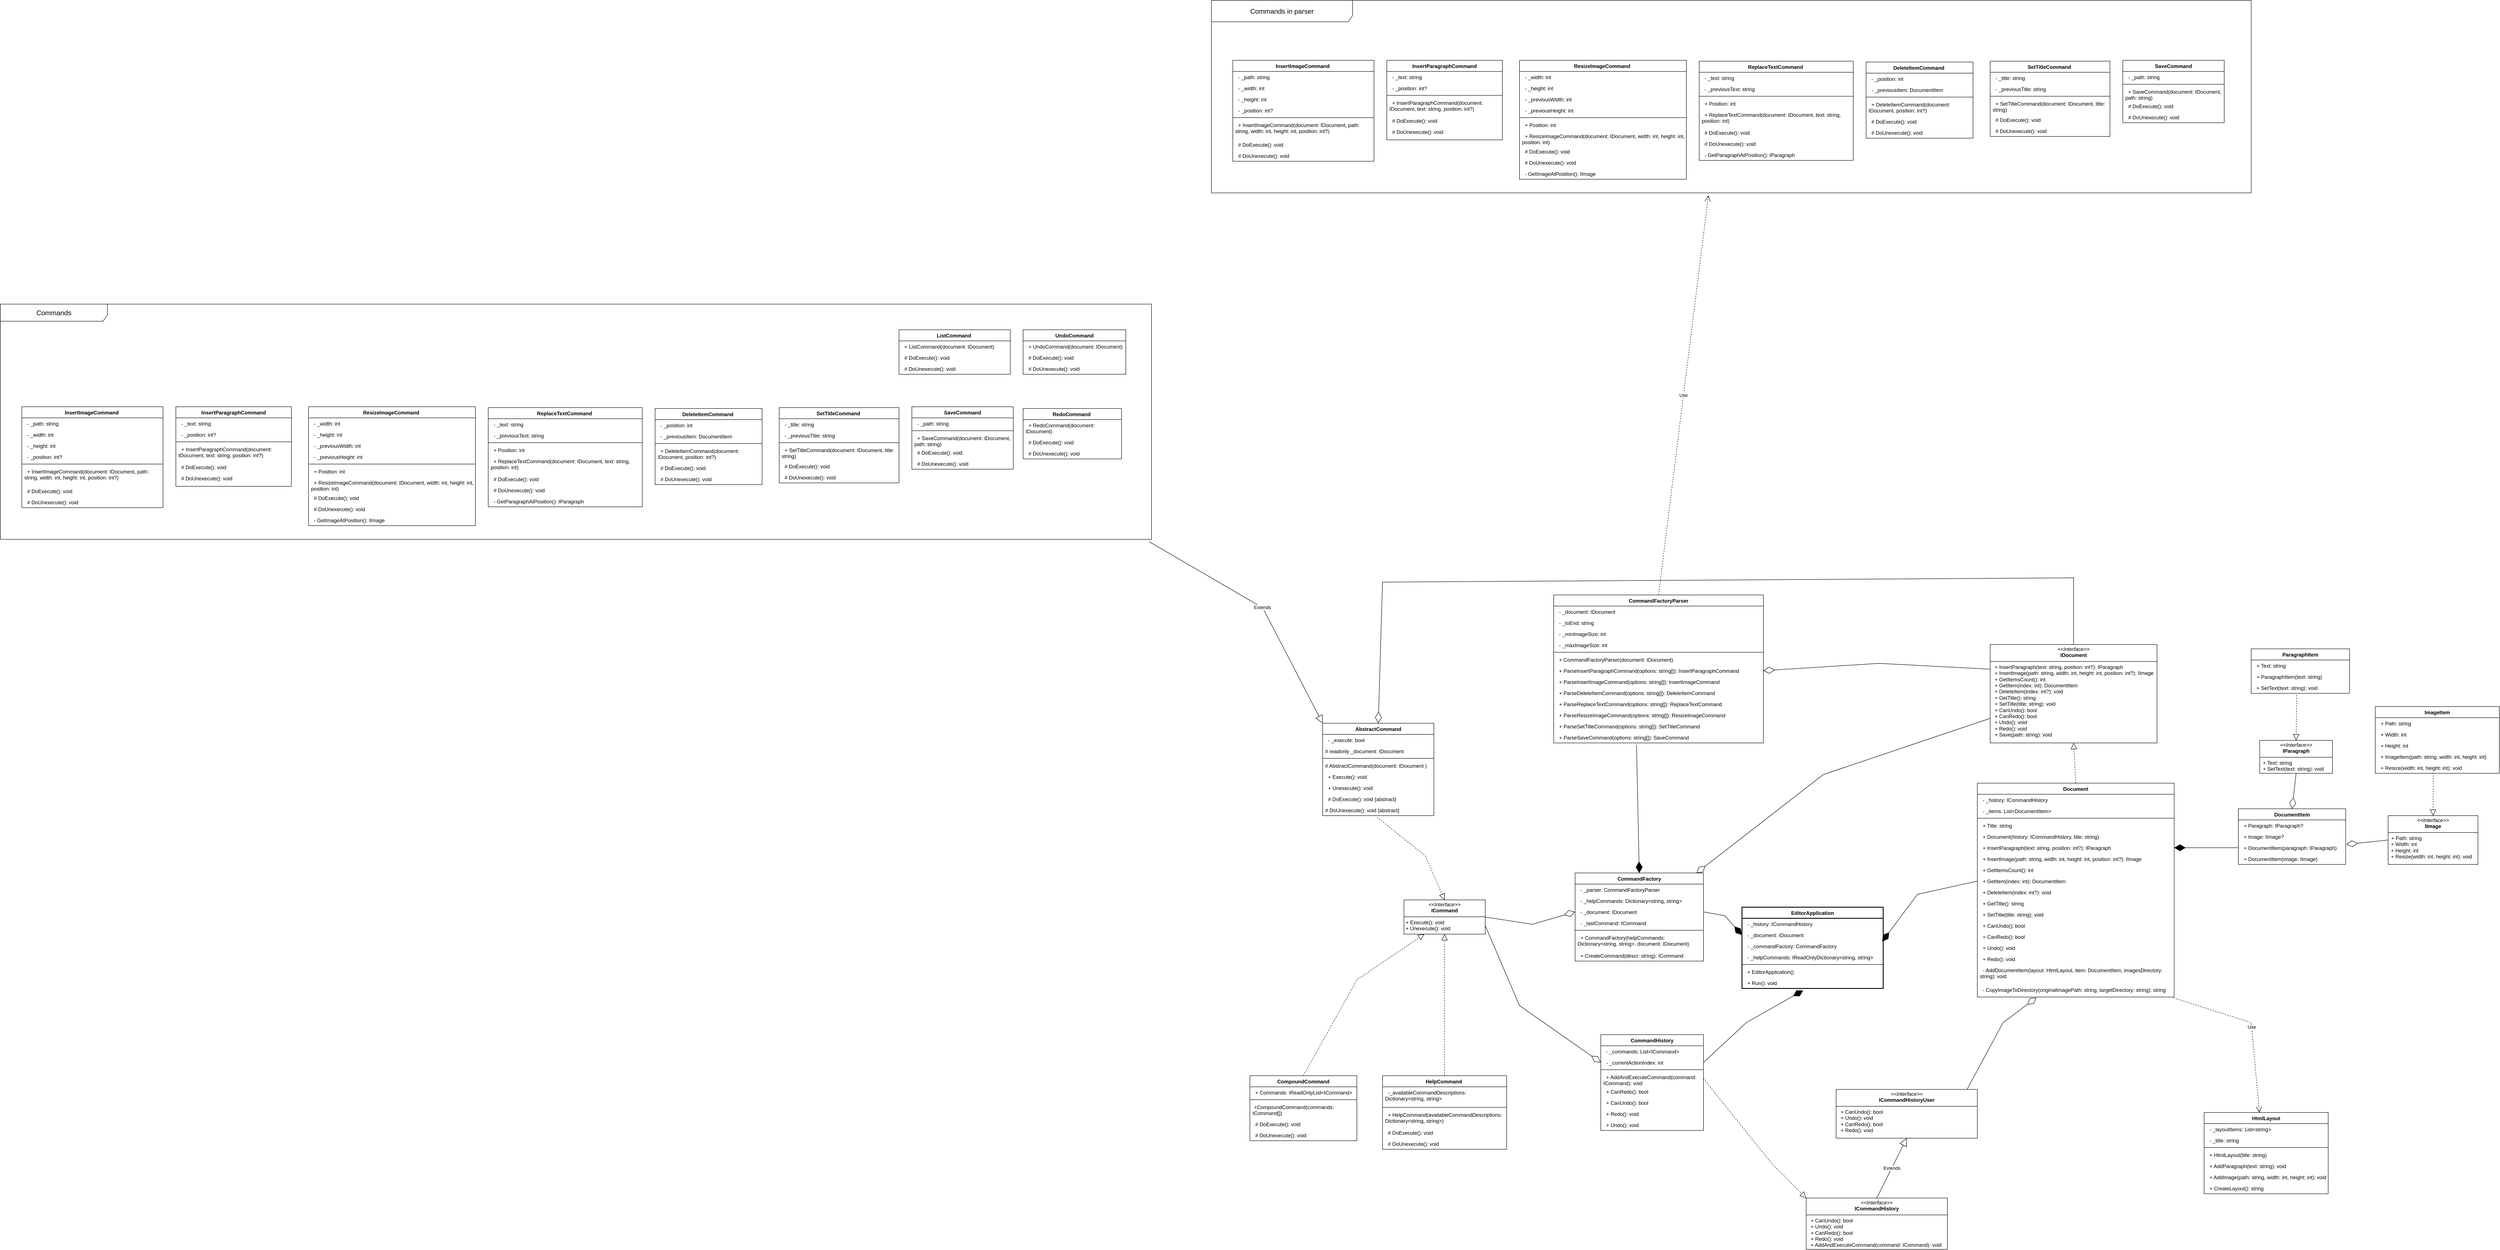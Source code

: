 <mxfile version="26.2.2">
  <diagram name="Страница — 1" id="NlQ5oQFa9pMea6J_eQMM">
    <mxGraphModel dx="5644" dy="3084" grid="1" gridSize="10" guides="1" tooltips="1" connect="1" arrows="1" fold="1" page="1" pageScale="1" pageWidth="827" pageHeight="1169" math="0" shadow="0">
      <root>
        <mxCell id="0" />
        <mxCell id="1" parent="0" />
        <mxCell id="ZCgT9rL7dW1J0cXNAwIo-1" value="EditorApplication" style="swimlane;fontStyle=1;align=center;verticalAlign=top;childLayout=stackLayout;horizontal=1;startSize=26;horizontalStack=0;resizeParent=1;resizeParentMax=0;resizeLast=0;collapsible=1;marginBottom=0;whiteSpace=wrap;html=1;strokeWidth=2;" parent="1" vertex="1">
          <mxGeometry x="90" y="250" width="330" height="190" as="geometry" />
        </mxCell>
        <mxCell id="ZCgT9rL7dW1J0cXNAwIo-2" value="&amp;nbsp; - _history: ICommandHistory" style="text;strokeColor=none;fillColor=none;align=left;verticalAlign=top;spacingLeft=4;spacingRight=4;overflow=hidden;rotatable=0;points=[[0,0.5],[1,0.5]];portConstraint=eastwest;whiteSpace=wrap;html=1;" parent="ZCgT9rL7dW1J0cXNAwIo-1" vertex="1">
          <mxGeometry y="26" width="330" height="26" as="geometry" />
        </mxCell>
        <mxCell id="ZCgT9rL7dW1J0cXNAwIo-8" value="&amp;nbsp; - _document: IDocument" style="text;strokeColor=none;fillColor=none;align=left;verticalAlign=top;spacingLeft=4;spacingRight=4;overflow=hidden;rotatable=0;points=[[0,0.5],[1,0.5]];portConstraint=eastwest;whiteSpace=wrap;html=1;" parent="ZCgT9rL7dW1J0cXNAwIo-1" vertex="1">
          <mxGeometry y="52" width="330" height="26" as="geometry" />
        </mxCell>
        <mxCell id="ZCgT9rL7dW1J0cXNAwIo-7" value="&amp;nbsp; - _commandFactory: CommandFactory" style="text;strokeColor=none;fillColor=none;align=left;verticalAlign=top;spacingLeft=4;spacingRight=4;overflow=hidden;rotatable=0;points=[[0,0.5],[1,0.5]];portConstraint=eastwest;whiteSpace=wrap;html=1;" parent="ZCgT9rL7dW1J0cXNAwIo-1" vertex="1">
          <mxGeometry y="78" width="330" height="26" as="geometry" />
        </mxCell>
        <mxCell id="ZCgT9rL7dW1J0cXNAwIo-9" value="&amp;nbsp; - _helpCommands: IReadOnlyDictionary&amp;lt;string, string&amp;gt;" style="text;strokeColor=none;fillColor=none;align=left;verticalAlign=top;spacingLeft=4;spacingRight=4;overflow=hidden;rotatable=0;points=[[0,0.5],[1,0.5]];portConstraint=eastwest;whiteSpace=wrap;html=1;" parent="ZCgT9rL7dW1J0cXNAwIo-1" vertex="1">
          <mxGeometry y="104" width="330" height="26" as="geometry" />
        </mxCell>
        <mxCell id="ZCgT9rL7dW1J0cXNAwIo-3" value="" style="line;strokeWidth=1;fillColor=none;align=left;verticalAlign=middle;spacingTop=-1;spacingLeft=3;spacingRight=3;rotatable=0;labelPosition=right;points=[];portConstraint=eastwest;strokeColor=inherit;" parent="ZCgT9rL7dW1J0cXNAwIo-1" vertex="1">
          <mxGeometry y="130" width="330" height="8" as="geometry" />
        </mxCell>
        <mxCell id="ZCgT9rL7dW1J0cXNAwIo-4" value="&amp;nbsp; + EditorApplication()" style="text;strokeColor=none;fillColor=none;align=left;verticalAlign=top;spacingLeft=4;spacingRight=4;overflow=hidden;rotatable=0;points=[[0,0.5],[1,0.5]];portConstraint=eastwest;whiteSpace=wrap;html=1;" parent="ZCgT9rL7dW1J0cXNAwIo-1" vertex="1">
          <mxGeometry y="138" width="330" height="26" as="geometry" />
        </mxCell>
        <mxCell id="ZCgT9rL7dW1J0cXNAwIo-10" value="&amp;nbsp; + Run(): void" style="text;strokeColor=none;fillColor=none;align=left;verticalAlign=top;spacingLeft=4;spacingRight=4;overflow=hidden;rotatable=0;points=[[0,0.5],[1,0.5]];portConstraint=eastwest;whiteSpace=wrap;html=1;" parent="ZCgT9rL7dW1J0cXNAwIo-1" vertex="1">
          <mxGeometry y="164" width="330" height="26" as="geometry" />
        </mxCell>
        <mxCell id="ZCgT9rL7dW1J0cXNAwIo-12" value="&lt;span style=&quot;text-align: left;&quot;&gt;AbstractCommand&lt;/span&gt;" style="swimlane;fontStyle=1;align=center;verticalAlign=top;childLayout=stackLayout;horizontal=1;startSize=26;horizontalStack=0;resizeParent=1;resizeParentMax=0;resizeLast=0;collapsible=1;marginBottom=0;whiteSpace=wrap;html=1;" parent="1" vertex="1">
          <mxGeometry x="-890" y="-180" width="260" height="216" as="geometry" />
        </mxCell>
        <mxCell id="ZCgT9rL7dW1J0cXNAwIo-13" value="&amp;nbsp; - _execute: bool" style="text;strokeColor=none;fillColor=none;align=left;verticalAlign=top;spacingLeft=4;spacingRight=4;overflow=hidden;rotatable=0;points=[[0,0.5],[1,0.5]];portConstraint=eastwest;whiteSpace=wrap;html=1;" parent="ZCgT9rL7dW1J0cXNAwIo-12" vertex="1">
          <mxGeometry y="26" width="260" height="26" as="geometry" />
        </mxCell>
        <mxCell id="ZCgT9rL7dW1J0cXNAwIo-230" value="# readonly _document: IDocument&amp;nbsp;" style="text;strokeColor=none;fillColor=none;align=left;verticalAlign=top;spacingLeft=4;spacingRight=4;overflow=hidden;rotatable=0;points=[[0,0.5],[1,0.5]];portConstraint=eastwest;whiteSpace=wrap;html=1;" parent="ZCgT9rL7dW1J0cXNAwIo-12" vertex="1">
          <mxGeometry y="52" width="260" height="26" as="geometry" />
        </mxCell>
        <mxCell id="ZCgT9rL7dW1J0cXNAwIo-14" value="" style="line;strokeWidth=1;fillColor=none;align=left;verticalAlign=middle;spacingTop=-1;spacingLeft=3;spacingRight=3;rotatable=0;labelPosition=right;points=[];portConstraint=eastwest;strokeColor=inherit;" parent="ZCgT9rL7dW1J0cXNAwIo-12" vertex="1">
          <mxGeometry y="78" width="260" height="8" as="geometry" />
        </mxCell>
        <mxCell id="ZCgT9rL7dW1J0cXNAwIo-229" value="# AbstractCommand(document: IDocument&amp;nbsp;)" style="text;strokeColor=none;fillColor=none;align=left;verticalAlign=top;spacingLeft=4;spacingRight=4;overflow=hidden;rotatable=0;points=[[0,0.5],[1,0.5]];portConstraint=eastwest;whiteSpace=wrap;html=1;" parent="ZCgT9rL7dW1J0cXNAwIo-12" vertex="1">
          <mxGeometry y="86" width="260" height="26" as="geometry" />
        </mxCell>
        <mxCell id="ZCgT9rL7dW1J0cXNAwIo-15" value="&amp;nbsp; + Execute(): void" style="text;strokeColor=none;fillColor=none;align=left;verticalAlign=top;spacingLeft=4;spacingRight=4;overflow=hidden;rotatable=0;points=[[0,0.5],[1,0.5]];portConstraint=eastwest;whiteSpace=wrap;html=1;" parent="ZCgT9rL7dW1J0cXNAwIo-12" vertex="1">
          <mxGeometry y="112" width="260" height="26" as="geometry" />
        </mxCell>
        <mxCell id="ZCgT9rL7dW1J0cXNAwIo-18" value="&amp;nbsp; + Unexecute(): void" style="text;strokeColor=none;fillColor=none;align=left;verticalAlign=top;spacingLeft=4;spacingRight=4;overflow=hidden;rotatable=0;points=[[0,0.5],[1,0.5]];portConstraint=eastwest;whiteSpace=wrap;html=1;" parent="ZCgT9rL7dW1J0cXNAwIo-12" vertex="1">
          <mxGeometry y="138" width="260" height="26" as="geometry" />
        </mxCell>
        <mxCell id="ZCgT9rL7dW1J0cXNAwIo-17" value="&amp;nbsp; # DoExecute(): void {abstract}" style="text;strokeColor=none;fillColor=none;align=left;verticalAlign=top;spacingLeft=4;spacingRight=4;overflow=hidden;rotatable=0;points=[[0,0.5],[1,0.5]];portConstraint=eastwest;whiteSpace=wrap;html=1;" parent="ZCgT9rL7dW1J0cXNAwIo-12" vertex="1">
          <mxGeometry y="164" width="260" height="26" as="geometry" />
        </mxCell>
        <mxCell id="ZCgT9rL7dW1J0cXNAwIo-16" value="# DoUnexecute(): void {abstract}" style="text;strokeColor=none;fillColor=none;align=left;verticalAlign=top;spacingLeft=4;spacingRight=4;overflow=hidden;rotatable=0;points=[[0,0.5],[1,0.5]];portConstraint=eastwest;whiteSpace=wrap;html=1;" parent="ZCgT9rL7dW1J0cXNAwIo-12" vertex="1">
          <mxGeometry y="190" width="260" height="26" as="geometry" />
        </mxCell>
        <mxCell id="ZCgT9rL7dW1J0cXNAwIo-19" value="&lt;span style=&quot;text-align: left;&quot;&gt;CompoundCommand&lt;/span&gt;" style="swimlane;fontStyle=1;align=center;verticalAlign=top;childLayout=stackLayout;horizontal=1;startSize=26;horizontalStack=0;resizeParent=1;resizeParentMax=0;resizeLast=0;collapsible=1;marginBottom=0;whiteSpace=wrap;html=1;" parent="1" vertex="1">
          <mxGeometry x="-1060" y="644" width="250" height="152" as="geometry" />
        </mxCell>
        <mxCell id="ZCgT9rL7dW1J0cXNAwIo-20" value="&amp;nbsp; + Commands: IReadOnlyList&amp;lt;ICommand&amp;gt;" style="text;strokeColor=none;fillColor=none;align=left;verticalAlign=top;spacingLeft=4;spacingRight=4;overflow=hidden;rotatable=0;points=[[0,0.5],[1,0.5]];portConstraint=eastwest;whiteSpace=wrap;html=1;" parent="ZCgT9rL7dW1J0cXNAwIo-19" vertex="1">
          <mxGeometry y="26" width="250" height="26" as="geometry" />
        </mxCell>
        <mxCell id="ZCgT9rL7dW1J0cXNAwIo-21" value="" style="line;strokeWidth=1;fillColor=none;align=left;verticalAlign=middle;spacingTop=-1;spacingLeft=3;spacingRight=3;rotatable=0;labelPosition=right;points=[];portConstraint=eastwest;strokeColor=inherit;" parent="ZCgT9rL7dW1J0cXNAwIo-19" vertex="1">
          <mxGeometry y="52" width="250" height="8" as="geometry" />
        </mxCell>
        <mxCell id="ZCgT9rL7dW1J0cXNAwIo-22" value="&amp;nbsp;+CompoundCommand(commands: ICommand[])" style="text;strokeColor=none;fillColor=none;align=left;verticalAlign=top;spacingLeft=4;spacingRight=4;overflow=hidden;rotatable=0;points=[[0,0.5],[1,0.5]];portConstraint=eastwest;whiteSpace=wrap;html=1;" parent="ZCgT9rL7dW1J0cXNAwIo-19" vertex="1">
          <mxGeometry y="60" width="250" height="40" as="geometry" />
        </mxCell>
        <mxCell id="ZCgT9rL7dW1J0cXNAwIo-26" value="&amp;nbsp; # DoExecute(): void" style="text;strokeColor=none;fillColor=none;align=left;verticalAlign=top;spacingLeft=4;spacingRight=4;overflow=hidden;rotatable=0;points=[[0,0.5],[1,0.5]];portConstraint=eastwest;whiteSpace=wrap;html=1;" parent="ZCgT9rL7dW1J0cXNAwIo-19" vertex="1">
          <mxGeometry y="100" width="250" height="26" as="geometry" />
        </mxCell>
        <mxCell id="ZCgT9rL7dW1J0cXNAwIo-29" value="&amp;nbsp; # DoUnexecute(): void" style="text;strokeColor=none;fillColor=none;align=left;verticalAlign=top;spacingLeft=4;spacingRight=4;overflow=hidden;rotatable=0;points=[[0,0.5],[1,0.5]];portConstraint=eastwest;whiteSpace=wrap;html=1;" parent="ZCgT9rL7dW1J0cXNAwIo-19" vertex="1">
          <mxGeometry y="126" width="250" height="26" as="geometry" />
        </mxCell>
        <mxCell id="ZCgT9rL7dW1J0cXNAwIo-39" value="&lt;span style=&quot;text-align: left;&quot;&gt;HelpCommand&amp;nbsp;&lt;/span&gt;" style="swimlane;fontStyle=1;align=center;verticalAlign=top;childLayout=stackLayout;horizontal=1;startSize=26;horizontalStack=0;resizeParent=1;resizeParentMax=0;resizeLast=0;collapsible=1;marginBottom=0;whiteSpace=wrap;html=1;" parent="1" vertex="1">
          <mxGeometry x="-750" y="644" width="290" height="172" as="geometry" />
        </mxCell>
        <mxCell id="ZCgT9rL7dW1J0cXNAwIo-40" value="&amp;nbsp; -_availableCommandDescriptions: Dictionary&amp;lt;string, string&amp;gt;" style="text;strokeColor=none;fillColor=none;align=left;verticalAlign=top;spacingLeft=4;spacingRight=4;overflow=hidden;rotatable=0;points=[[0,0.5],[1,0.5]];portConstraint=eastwest;whiteSpace=wrap;html=1;" parent="ZCgT9rL7dW1J0cXNAwIo-39" vertex="1">
          <mxGeometry y="26" width="290" height="44" as="geometry" />
        </mxCell>
        <mxCell id="ZCgT9rL7dW1J0cXNAwIo-41" value="" style="line;strokeWidth=1;fillColor=none;align=left;verticalAlign=middle;spacingTop=-1;spacingLeft=3;spacingRight=3;rotatable=0;labelPosition=right;points=[];portConstraint=eastwest;strokeColor=inherit;" parent="ZCgT9rL7dW1J0cXNAwIo-39" vertex="1">
          <mxGeometry y="70" width="290" height="8" as="geometry" />
        </mxCell>
        <mxCell id="ZCgT9rL7dW1J0cXNAwIo-42" value="&amp;nbsp; + HelpCommand(availableCommandDescriptions: Dictionary&amp;lt;string, string&amp;gt;)" style="text;strokeColor=none;fillColor=none;align=left;verticalAlign=top;spacingLeft=4;spacingRight=4;overflow=hidden;rotatable=0;points=[[0,0.5],[1,0.5]];portConstraint=eastwest;whiteSpace=wrap;html=1;" parent="ZCgT9rL7dW1J0cXNAwIo-39" vertex="1">
          <mxGeometry y="78" width="290" height="42" as="geometry" />
        </mxCell>
        <mxCell id="ZCgT9rL7dW1J0cXNAwIo-44" value="&amp;nbsp; # DoExecute(): void" style="text;strokeColor=none;fillColor=none;align=left;verticalAlign=top;spacingLeft=4;spacingRight=4;overflow=hidden;rotatable=0;points=[[0,0.5],[1,0.5]];portConstraint=eastwest;whiteSpace=wrap;html=1;" parent="ZCgT9rL7dW1J0cXNAwIo-39" vertex="1">
          <mxGeometry y="120" width="290" height="26" as="geometry" />
        </mxCell>
        <mxCell id="ZCgT9rL7dW1J0cXNAwIo-43" value="&amp;nbsp; # DoUnexecute(): void" style="text;strokeColor=none;fillColor=none;align=left;verticalAlign=top;spacingLeft=4;spacingRight=4;overflow=hidden;rotatable=0;points=[[0,0.5],[1,0.5]];portConstraint=eastwest;whiteSpace=wrap;html=1;" parent="ZCgT9rL7dW1J0cXNAwIo-39" vertex="1">
          <mxGeometry y="146" width="290" height="26" as="geometry" />
        </mxCell>
        <mxCell id="ZCgT9rL7dW1J0cXNAwIo-45" value="&lt;p style=&quot;margin:0px;margin-top:4px;text-align:center;&quot;&gt;&lt;i&gt;&amp;lt;&amp;lt;Interface&amp;gt;&amp;gt;&lt;/i&gt;&lt;br&gt;&lt;b&gt;ICommand&lt;/b&gt;&lt;/p&gt;&lt;hr size=&quot;1&quot; style=&quot;border-style:solid;&quot;&gt;&lt;p style=&quot;margin:0px;margin-left:4px;&quot;&gt;&lt;span style=&quot;background-color: transparent; color: light-dark(rgb(0, 0, 0), rgb(255, 255, 255));&quot;&gt;+ Execute(): void&lt;/span&gt;&lt;/p&gt;&lt;p style=&quot;margin:0px;margin-left:4px;&quot;&gt;+ Unexecute(): void&lt;br style=&quot;padding: 0px; margin: 0px;&quot;&gt;&lt;/p&gt;" style="verticalAlign=top;align=left;overflow=fill;html=1;whiteSpace=wrap;" parent="1" vertex="1">
          <mxGeometry x="-700" y="233" width="190" height="80" as="geometry" />
        </mxCell>
        <mxCell id="ZCgT9rL7dW1J0cXNAwIo-67" value="&lt;span style=&quot;text-align: left;&quot;&gt;ListCommand&amp;nbsp;&lt;/span&gt;" style="swimlane;fontStyle=1;align=center;verticalAlign=top;childLayout=stackLayout;horizontal=1;startSize=26;horizontalStack=0;resizeParent=1;resizeParentMax=0;resizeLast=0;collapsible=1;marginBottom=0;whiteSpace=wrap;html=1;" parent="1" vertex="1">
          <mxGeometry x="-1880" y="-1100" width="260" height="104" as="geometry" />
        </mxCell>
        <mxCell id="ZCgT9rL7dW1J0cXNAwIo-70" value="&amp;nbsp; + ListCommand(document: IDocument)" style="text;strokeColor=none;fillColor=none;align=left;verticalAlign=top;spacingLeft=4;spacingRight=4;overflow=hidden;rotatable=0;points=[[0,0.5],[1,0.5]];portConstraint=eastwest;whiteSpace=wrap;html=1;" parent="ZCgT9rL7dW1J0cXNAwIo-67" vertex="1">
          <mxGeometry y="26" width="260" height="26" as="geometry" />
        </mxCell>
        <mxCell id="ZCgT9rL7dW1J0cXNAwIo-72" value="&amp;nbsp; # DoExecute(): void" style="text;strokeColor=none;fillColor=none;align=left;verticalAlign=top;spacingLeft=4;spacingRight=4;overflow=hidden;rotatable=0;points=[[0,0.5],[1,0.5]];portConstraint=eastwest;whiteSpace=wrap;html=1;" parent="ZCgT9rL7dW1J0cXNAwIo-67" vertex="1">
          <mxGeometry y="52" width="260" height="26" as="geometry" />
        </mxCell>
        <mxCell id="ZCgT9rL7dW1J0cXNAwIo-71" value="&amp;nbsp; # DoUnexecute(): void" style="text;strokeColor=none;fillColor=none;align=left;verticalAlign=top;spacingLeft=4;spacingRight=4;overflow=hidden;rotatable=0;points=[[0,0.5],[1,0.5]];portConstraint=eastwest;whiteSpace=wrap;html=1;" parent="ZCgT9rL7dW1J0cXNAwIo-67" vertex="1">
          <mxGeometry y="78" width="260" height="26" as="geometry" />
        </mxCell>
        <mxCell id="ZCgT9rL7dW1J0cXNAwIo-73" value="&lt;span style=&quot;text-align: left;&quot;&gt;RedoCommand&amp;nbsp;&lt;/span&gt;" style="swimlane;fontStyle=1;align=center;verticalAlign=top;childLayout=stackLayout;horizontal=1;startSize=26;horizontalStack=0;resizeParent=1;resizeParentMax=0;resizeLast=0;collapsible=1;marginBottom=0;whiteSpace=wrap;html=1;" parent="1" vertex="1">
          <mxGeometry x="-1590" y="-916" width="230" height="118" as="geometry" />
        </mxCell>
        <mxCell id="ZCgT9rL7dW1J0cXNAwIo-76" value="&amp;nbsp; + RedoCommand(document: IDocument)" style="text;strokeColor=none;fillColor=none;align=left;verticalAlign=top;spacingLeft=4;spacingRight=4;overflow=hidden;rotatable=0;points=[[0,0.5],[1,0.5]];portConstraint=eastwest;whiteSpace=wrap;html=1;" parent="ZCgT9rL7dW1J0cXNAwIo-73" vertex="1">
          <mxGeometry y="26" width="230" height="40" as="geometry" />
        </mxCell>
        <mxCell id="ZCgT9rL7dW1J0cXNAwIo-78" value="&amp;nbsp; # DoExecute(): void" style="text;strokeColor=none;fillColor=none;align=left;verticalAlign=top;spacingLeft=4;spacingRight=4;overflow=hidden;rotatable=0;points=[[0,0.5],[1,0.5]];portConstraint=eastwest;whiteSpace=wrap;html=1;" parent="ZCgT9rL7dW1J0cXNAwIo-73" vertex="1">
          <mxGeometry y="66" width="230" height="26" as="geometry" />
        </mxCell>
        <mxCell id="ZCgT9rL7dW1J0cXNAwIo-77" value="&amp;nbsp; # DoUnexecute(): void" style="text;strokeColor=none;fillColor=none;align=left;verticalAlign=top;spacingLeft=4;spacingRight=4;overflow=hidden;rotatable=0;points=[[0,0.5],[1,0.5]];portConstraint=eastwest;whiteSpace=wrap;html=1;" parent="ZCgT9rL7dW1J0cXNAwIo-73" vertex="1">
          <mxGeometry y="92" width="230" height="26" as="geometry" />
        </mxCell>
        <mxCell id="ZCgT9rL7dW1J0cXNAwIo-120" value="UndoCommand" style="swimlane;fontStyle=1;align=center;verticalAlign=top;childLayout=stackLayout;horizontal=1;startSize=26;horizontalStack=0;resizeParent=1;resizeParentMax=0;resizeLast=0;collapsible=1;marginBottom=0;whiteSpace=wrap;html=1;" parent="1" vertex="1">
          <mxGeometry x="-1590" y="-1100" width="240" height="104" as="geometry" />
        </mxCell>
        <mxCell id="ZCgT9rL7dW1J0cXNAwIo-126" value="&amp;nbsp; + UndoCommand(document: IDocument)" style="text;strokeColor=none;fillColor=none;align=left;verticalAlign=top;spacingLeft=4;spacingRight=4;overflow=hidden;rotatable=0;points=[[0,0.5],[1,0.5]];portConstraint=eastwest;whiteSpace=wrap;html=1;" parent="ZCgT9rL7dW1J0cXNAwIo-120" vertex="1">
          <mxGeometry y="26" width="240" height="26" as="geometry" />
        </mxCell>
        <mxCell id="ZCgT9rL7dW1J0cXNAwIo-125" value="&amp;nbsp; # DoExecute(): void" style="text;strokeColor=none;fillColor=none;align=left;verticalAlign=top;spacingLeft=4;spacingRight=4;overflow=hidden;rotatable=0;points=[[0,0.5],[1,0.5]];portConstraint=eastwest;whiteSpace=wrap;html=1;" parent="ZCgT9rL7dW1J0cXNAwIo-120" vertex="1">
          <mxGeometry y="52" width="240" height="26" as="geometry" />
        </mxCell>
        <mxCell id="ZCgT9rL7dW1J0cXNAwIo-127" value="&amp;nbsp; # DoUnexecute(): void" style="text;strokeColor=none;fillColor=none;align=left;verticalAlign=top;spacingLeft=4;spacingRight=4;overflow=hidden;rotatable=0;points=[[0,0.5],[1,0.5]];portConstraint=eastwest;whiteSpace=wrap;html=1;" parent="ZCgT9rL7dW1J0cXNAwIo-120" vertex="1">
          <mxGeometry y="78" width="240" height="26" as="geometry" />
        </mxCell>
        <mxCell id="ZCgT9rL7dW1J0cXNAwIo-128" value="DocumentItem" style="swimlane;fontStyle=1;align=center;verticalAlign=top;childLayout=stackLayout;horizontal=1;startSize=26;horizontalStack=0;resizeParent=1;resizeParentMax=0;resizeLast=0;collapsible=1;marginBottom=0;whiteSpace=wrap;html=1;" parent="1" vertex="1">
          <mxGeometry x="1250" y="20" width="251" height="130" as="geometry" />
        </mxCell>
        <mxCell id="ZCgT9rL7dW1J0cXNAwIo-131" value="&amp;nbsp; + Paragraph: IParagraph?" style="text;strokeColor=none;fillColor=none;align=left;verticalAlign=top;spacingLeft=4;spacingRight=4;overflow=hidden;rotatable=0;points=[[0,0.5],[1,0.5]];portConstraint=eastwest;whiteSpace=wrap;html=1;" parent="ZCgT9rL7dW1J0cXNAwIo-128" vertex="1">
          <mxGeometry y="26" width="251" height="26" as="geometry" />
        </mxCell>
        <mxCell id="ZCgT9rL7dW1J0cXNAwIo-137" value="&amp;nbsp; + Image: IImage?" style="text;strokeColor=none;fillColor=none;align=left;verticalAlign=top;spacingLeft=4;spacingRight=4;overflow=hidden;rotatable=0;points=[[0,0.5],[1,0.5]];portConstraint=eastwest;whiteSpace=wrap;html=1;" parent="ZCgT9rL7dW1J0cXNAwIo-128" vertex="1">
          <mxGeometry y="52" width="251" height="26" as="geometry" />
        </mxCell>
        <mxCell id="ZCgT9rL7dW1J0cXNAwIo-136" value="&amp;nbsp; + DocumentItem(paragraph: IParagraph)" style="text;strokeColor=none;fillColor=none;align=left;verticalAlign=top;spacingLeft=4;spacingRight=4;overflow=hidden;rotatable=0;points=[[0,0.5],[1,0.5]];portConstraint=eastwest;whiteSpace=wrap;html=1;" parent="ZCgT9rL7dW1J0cXNAwIo-128" vertex="1">
          <mxGeometry y="78" width="251" height="26" as="geometry" />
        </mxCell>
        <mxCell id="ZCgT9rL7dW1J0cXNAwIo-135" value="&amp;nbsp; + DocumentItem(image: IImage)" style="text;strokeColor=none;fillColor=none;align=left;verticalAlign=top;spacingLeft=4;spacingRight=4;overflow=hidden;rotatable=0;points=[[0,0.5],[1,0.5]];portConstraint=eastwest;whiteSpace=wrap;html=1;" parent="ZCgT9rL7dW1J0cXNAwIo-128" vertex="1">
          <mxGeometry y="104" width="251" height="26" as="geometry" />
        </mxCell>
        <mxCell id="ZCgT9rL7dW1J0cXNAwIo-138" value="Document" style="swimlane;fontStyle=1;align=center;verticalAlign=top;childLayout=stackLayout;horizontal=1;startSize=26;horizontalStack=0;resizeParent=1;resizeParentMax=0;resizeLast=0;collapsible=1;marginBottom=0;whiteSpace=wrap;html=1;" parent="1" vertex="1">
          <mxGeometry x="640" y="-40" width="460" height="500" as="geometry" />
        </mxCell>
        <mxCell id="ZCgT9rL7dW1J0cXNAwIo-139" value="&amp;nbsp; - _history: ICommandHistory" style="text;strokeColor=none;fillColor=none;align=left;verticalAlign=top;spacingLeft=4;spacingRight=4;overflow=hidden;rotatable=0;points=[[0,0.5],[1,0.5]];portConstraint=eastwest;whiteSpace=wrap;html=1;" parent="ZCgT9rL7dW1J0cXNAwIo-138" vertex="1">
          <mxGeometry y="26" width="460" height="26" as="geometry" />
        </mxCell>
        <mxCell id="ZCgT9rL7dW1J0cXNAwIo-143" value="&amp;nbsp; - _items: List&amp;lt;DocumentItem&amp;gt;" style="text;strokeColor=none;fillColor=none;align=left;verticalAlign=top;spacingLeft=4;spacingRight=4;overflow=hidden;rotatable=0;points=[[0,0.5],[1,0.5]];portConstraint=eastwest;whiteSpace=wrap;html=1;" parent="ZCgT9rL7dW1J0cXNAwIo-138" vertex="1">
          <mxGeometry y="52" width="460" height="26" as="geometry" />
        </mxCell>
        <mxCell id="ZCgT9rL7dW1J0cXNAwIo-140" value="" style="line;strokeWidth=1;fillColor=none;align=left;verticalAlign=middle;spacingTop=-1;spacingLeft=3;spacingRight=3;rotatable=0;labelPosition=right;points=[];portConstraint=eastwest;strokeColor=inherit;" parent="ZCgT9rL7dW1J0cXNAwIo-138" vertex="1">
          <mxGeometry y="78" width="460" height="8" as="geometry" />
        </mxCell>
        <mxCell id="ZCgT9rL7dW1J0cXNAwIo-141" value="&amp;nbsp; + Title: string" style="text;strokeColor=none;fillColor=none;align=left;verticalAlign=top;spacingLeft=4;spacingRight=4;overflow=hidden;rotatable=0;points=[[0,0.5],[1,0.5]];portConstraint=eastwest;whiteSpace=wrap;html=1;" parent="ZCgT9rL7dW1J0cXNAwIo-138" vertex="1">
          <mxGeometry y="86" width="460" height="26" as="geometry" />
        </mxCell>
        <mxCell id="ZCgT9rL7dW1J0cXNAwIo-153" value="&amp;nbsp; + Document(history: ICommandHistory, title: string)" style="text;strokeColor=none;fillColor=none;align=left;verticalAlign=top;spacingLeft=4;spacingRight=4;overflow=hidden;rotatable=0;points=[[0,0.5],[1,0.5]];portConstraint=eastwest;whiteSpace=wrap;html=1;" parent="ZCgT9rL7dW1J0cXNAwIo-138" vertex="1">
          <mxGeometry y="112" width="460" height="26" as="geometry" />
        </mxCell>
        <mxCell id="ZCgT9rL7dW1J0cXNAwIo-152" value="&amp;nbsp; + InsertParagraph(text: string, position: int?): IParagraph" style="text;strokeColor=none;fillColor=none;align=left;verticalAlign=top;spacingLeft=4;spacingRight=4;overflow=hidden;rotatable=0;points=[[0,0.5],[1,0.5]];portConstraint=eastwest;whiteSpace=wrap;html=1;" parent="ZCgT9rL7dW1J0cXNAwIo-138" vertex="1">
          <mxGeometry y="138" width="460" height="26" as="geometry" />
        </mxCell>
        <mxCell id="ZCgT9rL7dW1J0cXNAwIo-151" value="&amp;nbsp; + InsertImage(path: string, width: int, height: int, position: int?): IImage" style="text;strokeColor=none;fillColor=none;align=left;verticalAlign=top;spacingLeft=4;spacingRight=4;overflow=hidden;rotatable=0;points=[[0,0.5],[1,0.5]];portConstraint=eastwest;whiteSpace=wrap;html=1;" parent="ZCgT9rL7dW1J0cXNAwIo-138" vertex="1">
          <mxGeometry y="164" width="460" height="26" as="geometry" />
        </mxCell>
        <mxCell id="ZCgT9rL7dW1J0cXNAwIo-150" value="&amp;nbsp; + GetItemsCount(): int" style="text;strokeColor=none;fillColor=none;align=left;verticalAlign=top;spacingLeft=4;spacingRight=4;overflow=hidden;rotatable=0;points=[[0,0.5],[1,0.5]];portConstraint=eastwest;whiteSpace=wrap;html=1;" parent="ZCgT9rL7dW1J0cXNAwIo-138" vertex="1">
          <mxGeometry y="190" width="460" height="26" as="geometry" />
        </mxCell>
        <mxCell id="ZCgT9rL7dW1J0cXNAwIo-149" value="&amp;nbsp; + GetItem(index: int): DocumentItem" style="text;strokeColor=none;fillColor=none;align=left;verticalAlign=top;spacingLeft=4;spacingRight=4;overflow=hidden;rotatable=0;points=[[0,0.5],[1,0.5]];portConstraint=eastwest;whiteSpace=wrap;html=1;" parent="ZCgT9rL7dW1J0cXNAwIo-138" vertex="1">
          <mxGeometry y="216" width="460" height="26" as="geometry" />
        </mxCell>
        <mxCell id="ZCgT9rL7dW1J0cXNAwIo-148" value="&amp;nbsp; + DeleteItem(index: int?): void" style="text;strokeColor=none;fillColor=none;align=left;verticalAlign=top;spacingLeft=4;spacingRight=4;overflow=hidden;rotatable=0;points=[[0,0.5],[1,0.5]];portConstraint=eastwest;whiteSpace=wrap;html=1;" parent="ZCgT9rL7dW1J0cXNAwIo-138" vertex="1">
          <mxGeometry y="242" width="460" height="26" as="geometry" />
        </mxCell>
        <mxCell id="ZCgT9rL7dW1J0cXNAwIo-147" value="&amp;nbsp; + GetTitle(): string" style="text;strokeColor=none;fillColor=none;align=left;verticalAlign=top;spacingLeft=4;spacingRight=4;overflow=hidden;rotatable=0;points=[[0,0.5],[1,0.5]];portConstraint=eastwest;whiteSpace=wrap;html=1;" parent="ZCgT9rL7dW1J0cXNAwIo-138" vertex="1">
          <mxGeometry y="268" width="460" height="26" as="geometry" />
        </mxCell>
        <mxCell id="ZCgT9rL7dW1J0cXNAwIo-146" value="&amp;nbsp; + SetTitle(title: string): void" style="text;strokeColor=none;fillColor=none;align=left;verticalAlign=top;spacingLeft=4;spacingRight=4;overflow=hidden;rotatable=0;points=[[0,0.5],[1,0.5]];portConstraint=eastwest;whiteSpace=wrap;html=1;" parent="ZCgT9rL7dW1J0cXNAwIo-138" vertex="1">
          <mxGeometry y="294" width="460" height="26" as="geometry" />
        </mxCell>
        <mxCell id="ZCgT9rL7dW1J0cXNAwIo-145" value="&amp;nbsp; + CanUndo(): bool" style="text;strokeColor=none;fillColor=none;align=left;verticalAlign=top;spacingLeft=4;spacingRight=4;overflow=hidden;rotatable=0;points=[[0,0.5],[1,0.5]];portConstraint=eastwest;whiteSpace=wrap;html=1;" parent="ZCgT9rL7dW1J0cXNAwIo-138" vertex="1">
          <mxGeometry y="320" width="460" height="26" as="geometry" />
        </mxCell>
        <mxCell id="ZCgT9rL7dW1J0cXNAwIo-144" value="&amp;nbsp; + CanRedo(): bool" style="text;strokeColor=none;fillColor=none;align=left;verticalAlign=top;spacingLeft=4;spacingRight=4;overflow=hidden;rotatable=0;points=[[0,0.5],[1,0.5]];portConstraint=eastwest;whiteSpace=wrap;html=1;" parent="ZCgT9rL7dW1J0cXNAwIo-138" vertex="1">
          <mxGeometry y="346" width="460" height="26" as="geometry" />
        </mxCell>
        <mxCell id="ZCgT9rL7dW1J0cXNAwIo-156" value="&amp;nbsp; + Undo(): void" style="text;strokeColor=none;fillColor=none;align=left;verticalAlign=top;spacingLeft=4;spacingRight=4;overflow=hidden;rotatable=0;points=[[0,0.5],[1,0.5]];portConstraint=eastwest;whiteSpace=wrap;html=1;" parent="ZCgT9rL7dW1J0cXNAwIo-138" vertex="1">
          <mxGeometry y="372" width="460" height="26" as="geometry" />
        </mxCell>
        <mxCell id="ZCgT9rL7dW1J0cXNAwIo-155" value="&amp;nbsp; + Redo(): void" style="text;strokeColor=none;fillColor=none;align=left;verticalAlign=top;spacingLeft=4;spacingRight=4;overflow=hidden;rotatable=0;points=[[0,0.5],[1,0.5]];portConstraint=eastwest;whiteSpace=wrap;html=1;" parent="ZCgT9rL7dW1J0cXNAwIo-138" vertex="1">
          <mxGeometry y="398" width="460" height="26" as="geometry" />
        </mxCell>
        <mxCell id="ZCgT9rL7dW1J0cXNAwIo-154" value="&amp;nbsp; - AddDocumentItem(layout: HtmlLayout, item: DocumentItem, imagesDirectory: string): void" style="text;strokeColor=none;fillColor=none;align=left;verticalAlign=top;spacingLeft=4;spacingRight=4;overflow=hidden;rotatable=0;points=[[0,0.5],[1,0.5]];portConstraint=eastwest;whiteSpace=wrap;html=1;" parent="ZCgT9rL7dW1J0cXNAwIo-138" vertex="1">
          <mxGeometry y="424" width="460" height="46" as="geometry" />
        </mxCell>
        <mxCell id="ZCgT9rL7dW1J0cXNAwIo-157" value="&amp;nbsp; - CopyImageToDirectory(originalImagePath: string, targetDirectory: string): string" style="text;strokeColor=none;fillColor=none;align=left;verticalAlign=top;spacingLeft=4;spacingRight=4;overflow=hidden;rotatable=0;points=[[0,0.5],[1,0.5]];portConstraint=eastwest;whiteSpace=wrap;html=1;" parent="ZCgT9rL7dW1J0cXNAwIo-138" vertex="1">
          <mxGeometry y="470" width="460" height="30" as="geometry" />
        </mxCell>
        <mxCell id="ZCgT9rL7dW1J0cXNAwIo-158" value="&lt;p style=&quot;margin:0px;margin-top:4px;text-align:center;&quot;&gt;&lt;i&gt;&amp;lt;&amp;lt;Interface&amp;gt;&amp;gt;&lt;/i&gt;&lt;br&gt;&lt;b&gt;IDocument&lt;/b&gt;&lt;/p&gt;&lt;hr size=&quot;1&quot; style=&quot;border-style:solid;&quot;&gt;&lt;p style=&quot;margin:0px;margin-left:4px;&quot;&gt;&amp;nbsp; + InsertParagraph(text: string, position: int?): IParagraph&lt;br style=&quot;padding: 0px; margin: 0px;&quot;&gt;&amp;nbsp; + InsertImage(path: string, width: int, height: int, position: int?): IImage&lt;br style=&quot;padding: 0px; margin: 0px;&quot;&gt;&amp;nbsp; + GetItemsCount(): int&lt;br style=&quot;padding: 0px; margin: 0px;&quot;&gt;&amp;nbsp; + GetItem(index: int): DocumentItem&lt;br style=&quot;padding: 0px; margin: 0px;&quot;&gt;&amp;nbsp; + DeleteItem(index: int?): void&lt;br style=&quot;padding: 0px; margin: 0px;&quot;&gt;&amp;nbsp; + GetTitle(): string&lt;br style=&quot;padding: 0px; margin: 0px;&quot;&gt;&amp;nbsp; + SetTitle(title: string): void&lt;br style=&quot;padding: 0px; margin: 0px;&quot;&gt;&amp;nbsp; + CanUndo(): bool&lt;br style=&quot;padding: 0px; margin: 0px;&quot;&gt;&amp;nbsp; + CanRedo(): bool&lt;br style=&quot;padding: 0px; margin: 0px;&quot;&gt;&amp;nbsp; + Undo(): void&lt;br style=&quot;padding: 0px; margin: 0px;&quot;&gt;&amp;nbsp; + Redo(): void&lt;br style=&quot;padding: 0px; margin: 0px;&quot;&gt;&amp;nbsp; + Save(path: string): void&lt;/p&gt;" style="verticalAlign=top;align=left;overflow=fill;html=1;whiteSpace=wrap;" parent="1" vertex="1">
          <mxGeometry x="670" y="-364" width="390" height="230" as="geometry" />
        </mxCell>
        <mxCell id="ZCgT9rL7dW1J0cXNAwIo-159" value="CommandFactory" style="swimlane;fontStyle=1;align=center;verticalAlign=top;childLayout=stackLayout;horizontal=1;startSize=26;horizontalStack=0;resizeParent=1;resizeParentMax=0;resizeLast=0;collapsible=1;marginBottom=0;whiteSpace=wrap;html=1;" parent="1" vertex="1">
          <mxGeometry x="-300" y="170" width="300" height="206" as="geometry" />
        </mxCell>
        <mxCell id="ZCgT9rL7dW1J0cXNAwIo-160" value="&amp;nbsp; - _parser: CommandFactoryParser" style="text;strokeColor=none;fillColor=none;align=left;verticalAlign=top;spacingLeft=4;spacingRight=4;overflow=hidden;rotatable=0;points=[[0,0.5],[1,0.5]];portConstraint=eastwest;whiteSpace=wrap;html=1;" parent="ZCgT9rL7dW1J0cXNAwIo-159" vertex="1">
          <mxGeometry y="26" width="300" height="26" as="geometry" />
        </mxCell>
        <mxCell id="ZCgT9rL7dW1J0cXNAwIo-166" value="&amp;nbsp; - _helpCommands: Dictionary&amp;lt;string, string&amp;gt;" style="text;strokeColor=none;fillColor=none;align=left;verticalAlign=top;spacingLeft=4;spacingRight=4;overflow=hidden;rotatable=0;points=[[0,0.5],[1,0.5]];portConstraint=eastwest;whiteSpace=wrap;html=1;" parent="ZCgT9rL7dW1J0cXNAwIo-159" vertex="1">
          <mxGeometry y="52" width="300" height="26" as="geometry" />
        </mxCell>
        <mxCell id="ZCgT9rL7dW1J0cXNAwIo-165" value="&amp;nbsp; - _document: IDocument" style="text;strokeColor=none;fillColor=none;align=left;verticalAlign=top;spacingLeft=4;spacingRight=4;overflow=hidden;rotatable=0;points=[[0,0.5],[1,0.5]];portConstraint=eastwest;whiteSpace=wrap;html=1;" parent="ZCgT9rL7dW1J0cXNAwIo-159" vertex="1">
          <mxGeometry y="78" width="300" height="26" as="geometry" />
        </mxCell>
        <mxCell id="ZCgT9rL7dW1J0cXNAwIo-164" value="&amp;nbsp; - _lastCommand: ICommand" style="text;strokeColor=none;fillColor=none;align=left;verticalAlign=top;spacingLeft=4;spacingRight=4;overflow=hidden;rotatable=0;points=[[0,0.5],[1,0.5]];portConstraint=eastwest;whiteSpace=wrap;html=1;" parent="ZCgT9rL7dW1J0cXNAwIo-159" vertex="1">
          <mxGeometry y="104" width="300" height="26" as="geometry" />
        </mxCell>
        <mxCell id="ZCgT9rL7dW1J0cXNAwIo-161" value="" style="line;strokeWidth=1;fillColor=none;align=left;verticalAlign=middle;spacingTop=-1;spacingLeft=3;spacingRight=3;rotatable=0;labelPosition=right;points=[];portConstraint=eastwest;strokeColor=inherit;" parent="ZCgT9rL7dW1J0cXNAwIo-159" vertex="1">
          <mxGeometry y="130" width="300" height="8" as="geometry" />
        </mxCell>
        <mxCell id="ZCgT9rL7dW1J0cXNAwIo-162" value="&amp;nbsp; + CommandFactory(helpCommands: Dictionary&amp;lt;string, string&amp;gt;, document: IDocument)" style="text;strokeColor=none;fillColor=none;align=left;verticalAlign=top;spacingLeft=4;spacingRight=4;overflow=hidden;rotatable=0;points=[[0,0.5],[1,0.5]];portConstraint=eastwest;whiteSpace=wrap;html=1;" parent="ZCgT9rL7dW1J0cXNAwIo-159" vertex="1">
          <mxGeometry y="138" width="300" height="42" as="geometry" />
        </mxCell>
        <mxCell id="ZCgT9rL7dW1J0cXNAwIo-169" value="&amp;nbsp; + CreateCommand(descr: string): ICommand" style="text;strokeColor=none;fillColor=none;align=left;verticalAlign=top;spacingLeft=4;spacingRight=4;overflow=hidden;rotatable=0;points=[[0,0.5],[1,0.5]];portConstraint=eastwest;whiteSpace=wrap;html=1;" parent="ZCgT9rL7dW1J0cXNAwIo-159" vertex="1">
          <mxGeometry y="180" width="300" height="26" as="geometry" />
        </mxCell>
        <mxCell id="ZCgT9rL7dW1J0cXNAwIo-170" value="CommandFactoryParser" style="swimlane;fontStyle=1;align=center;verticalAlign=top;childLayout=stackLayout;horizontal=1;startSize=26;horizontalStack=0;resizeParent=1;resizeParentMax=0;resizeLast=0;collapsible=1;marginBottom=0;whiteSpace=wrap;html=1;" parent="1" vertex="1">
          <mxGeometry x="-350" y="-480" width="490" height="346" as="geometry" />
        </mxCell>
        <mxCell id="ZCgT9rL7dW1J0cXNAwIo-171" value="&amp;nbsp; - _document: IDocument" style="text;strokeColor=none;fillColor=none;align=left;verticalAlign=top;spacingLeft=4;spacingRight=4;overflow=hidden;rotatable=0;points=[[0,0.5],[1,0.5]];portConstraint=eastwest;whiteSpace=wrap;html=1;" parent="ZCgT9rL7dW1J0cXNAwIo-170" vertex="1">
          <mxGeometry y="26" width="490" height="26" as="geometry" />
        </mxCell>
        <mxCell id="ZCgT9rL7dW1J0cXNAwIo-175" value="&amp;nbsp; - _toEnd: string" style="text;strokeColor=none;fillColor=none;align=left;verticalAlign=top;spacingLeft=4;spacingRight=4;overflow=hidden;rotatable=0;points=[[0,0.5],[1,0.5]];portConstraint=eastwest;whiteSpace=wrap;html=1;" parent="ZCgT9rL7dW1J0cXNAwIo-170" vertex="1">
          <mxGeometry y="52" width="490" height="26" as="geometry" />
        </mxCell>
        <mxCell id="ZCgT9rL7dW1J0cXNAwIo-174" value="&amp;nbsp; - _minImageSize: int" style="text;strokeColor=none;fillColor=none;align=left;verticalAlign=top;spacingLeft=4;spacingRight=4;overflow=hidden;rotatable=0;points=[[0,0.5],[1,0.5]];portConstraint=eastwest;whiteSpace=wrap;html=1;" parent="ZCgT9rL7dW1J0cXNAwIo-170" vertex="1">
          <mxGeometry y="78" width="490" height="26" as="geometry" />
        </mxCell>
        <mxCell id="ZCgT9rL7dW1J0cXNAwIo-176" value="&amp;nbsp; - _maxImageSize: int" style="text;strokeColor=none;fillColor=none;align=left;verticalAlign=top;spacingLeft=4;spacingRight=4;overflow=hidden;rotatable=0;points=[[0,0.5],[1,0.5]];portConstraint=eastwest;whiteSpace=wrap;html=1;" parent="ZCgT9rL7dW1J0cXNAwIo-170" vertex="1">
          <mxGeometry y="104" width="490" height="26" as="geometry" />
        </mxCell>
        <mxCell id="ZCgT9rL7dW1J0cXNAwIo-172" value="" style="line;strokeWidth=1;fillColor=none;align=left;verticalAlign=middle;spacingTop=-1;spacingLeft=3;spacingRight=3;rotatable=0;labelPosition=right;points=[];portConstraint=eastwest;strokeColor=inherit;" parent="ZCgT9rL7dW1J0cXNAwIo-170" vertex="1">
          <mxGeometry y="130" width="490" height="8" as="geometry" />
        </mxCell>
        <mxCell id="ZCgT9rL7dW1J0cXNAwIo-173" value="&amp;nbsp; + CommandFactoryParser(document: IDocument)" style="text;strokeColor=none;fillColor=none;align=left;verticalAlign=top;spacingLeft=4;spacingRight=4;overflow=hidden;rotatable=0;points=[[0,0.5],[1,0.5]];portConstraint=eastwest;whiteSpace=wrap;html=1;" parent="ZCgT9rL7dW1J0cXNAwIo-170" vertex="1">
          <mxGeometry y="138" width="490" height="26" as="geometry" />
        </mxCell>
        <mxCell id="ZCgT9rL7dW1J0cXNAwIo-182" value="&amp;nbsp; + ParseInsertParagraphCommand(options: string[]): InsertParagraphCommand" style="text;strokeColor=none;fillColor=none;align=left;verticalAlign=top;spacingLeft=4;spacingRight=4;overflow=hidden;rotatable=0;points=[[0,0.5],[1,0.5]];portConstraint=eastwest;whiteSpace=wrap;html=1;" parent="ZCgT9rL7dW1J0cXNAwIo-170" vertex="1">
          <mxGeometry y="164" width="490" height="26" as="geometry" />
        </mxCell>
        <mxCell id="ZCgT9rL7dW1J0cXNAwIo-181" value="&amp;nbsp; + ParseInsertImageCommand(options: string[]): InsertImageCommand" style="text;strokeColor=none;fillColor=none;align=left;verticalAlign=top;spacingLeft=4;spacingRight=4;overflow=hidden;rotatable=0;points=[[0,0.5],[1,0.5]];portConstraint=eastwest;whiteSpace=wrap;html=1;" parent="ZCgT9rL7dW1J0cXNAwIo-170" vertex="1">
          <mxGeometry y="190" width="490" height="26" as="geometry" />
        </mxCell>
        <mxCell id="ZCgT9rL7dW1J0cXNAwIo-180" value="&amp;nbsp; + ParseDeleteItemCommand(options: string[]): DeleteItemCommand" style="text;strokeColor=none;fillColor=none;align=left;verticalAlign=top;spacingLeft=4;spacingRight=4;overflow=hidden;rotatable=0;points=[[0,0.5],[1,0.5]];portConstraint=eastwest;whiteSpace=wrap;html=1;" parent="ZCgT9rL7dW1J0cXNAwIo-170" vertex="1">
          <mxGeometry y="216" width="490" height="26" as="geometry" />
        </mxCell>
        <mxCell id="ZCgT9rL7dW1J0cXNAwIo-179" value="&amp;nbsp; + ParseReplaceTextCommand(options: string[]): ReplaceTextCommand" style="text;strokeColor=none;fillColor=none;align=left;verticalAlign=top;spacingLeft=4;spacingRight=4;overflow=hidden;rotatable=0;points=[[0,0.5],[1,0.5]];portConstraint=eastwest;whiteSpace=wrap;html=1;" parent="ZCgT9rL7dW1J0cXNAwIo-170" vertex="1">
          <mxGeometry y="242" width="490" height="26" as="geometry" />
        </mxCell>
        <mxCell id="ZCgT9rL7dW1J0cXNAwIo-178" value="&amp;nbsp; + ParseResizeImageCommand(options: string[]): ResizeImageCommand" style="text;strokeColor=none;fillColor=none;align=left;verticalAlign=top;spacingLeft=4;spacingRight=4;overflow=hidden;rotatable=0;points=[[0,0.5],[1,0.5]];portConstraint=eastwest;whiteSpace=wrap;html=1;" parent="ZCgT9rL7dW1J0cXNAwIo-170" vertex="1">
          <mxGeometry y="268" width="490" height="26" as="geometry" />
        </mxCell>
        <mxCell id="ZCgT9rL7dW1J0cXNAwIo-177" value="&amp;nbsp; + ParseSetTitleCommand(options: string[]): SetTitleCommand" style="text;strokeColor=none;fillColor=none;align=left;verticalAlign=top;spacingLeft=4;spacingRight=4;overflow=hidden;rotatable=0;points=[[0,0.5],[1,0.5]];portConstraint=eastwest;whiteSpace=wrap;html=1;" parent="ZCgT9rL7dW1J0cXNAwIo-170" vertex="1">
          <mxGeometry y="294" width="490" height="26" as="geometry" />
        </mxCell>
        <mxCell id="ZCgT9rL7dW1J0cXNAwIo-184" value="&amp;nbsp; + ParseSaveCommand(options: string[]): SaveCommand" style="text;strokeColor=none;fillColor=none;align=left;verticalAlign=top;spacingLeft=4;spacingRight=4;overflow=hidden;rotatable=0;points=[[0,0.5],[1,0.5]];portConstraint=eastwest;whiteSpace=wrap;html=1;" parent="ZCgT9rL7dW1J0cXNAwIo-170" vertex="1">
          <mxGeometry y="320" width="490" height="26" as="geometry" />
        </mxCell>
        <mxCell id="ZCgT9rL7dW1J0cXNAwIo-185" value="CommandHistory" style="swimlane;fontStyle=1;align=center;verticalAlign=top;childLayout=stackLayout;horizontal=1;startSize=26;horizontalStack=0;resizeParent=1;resizeParentMax=0;resizeLast=0;collapsible=1;marginBottom=0;whiteSpace=wrap;html=1;" parent="1" vertex="1">
          <mxGeometry x="-240" y="548" width="240" height="224" as="geometry" />
        </mxCell>
        <mxCell id="ZCgT9rL7dW1J0cXNAwIo-186" value="&amp;nbsp; - _commands: List&amp;lt;ICommand&amp;gt;" style="text;strokeColor=none;fillColor=none;align=left;verticalAlign=top;spacingLeft=4;spacingRight=4;overflow=hidden;rotatable=0;points=[[0,0.5],[1,0.5]];portConstraint=eastwest;whiteSpace=wrap;html=1;" parent="ZCgT9rL7dW1J0cXNAwIo-185" vertex="1">
          <mxGeometry y="26" width="240" height="26" as="geometry" />
        </mxCell>
        <mxCell id="ZCgT9rL7dW1J0cXNAwIo-190" value="&amp;nbsp; - _currentActionIndex: int" style="text;strokeColor=none;fillColor=none;align=left;verticalAlign=top;spacingLeft=4;spacingRight=4;overflow=hidden;rotatable=0;points=[[0,0.5],[1,0.5]];portConstraint=eastwest;whiteSpace=wrap;html=1;" parent="ZCgT9rL7dW1J0cXNAwIo-185" vertex="1">
          <mxGeometry y="52" width="240" height="26" as="geometry" />
        </mxCell>
        <mxCell id="ZCgT9rL7dW1J0cXNAwIo-187" value="" style="line;strokeWidth=1;fillColor=none;align=left;verticalAlign=middle;spacingTop=-1;spacingLeft=3;spacingRight=3;rotatable=0;labelPosition=right;points=[];portConstraint=eastwest;strokeColor=inherit;" parent="ZCgT9rL7dW1J0cXNAwIo-185" vertex="1">
          <mxGeometry y="78" width="240" height="8" as="geometry" />
        </mxCell>
        <mxCell id="ZCgT9rL7dW1J0cXNAwIo-188" value="&amp;nbsp; + AddAndExecuteCommand(command: ICommand): void" style="text;strokeColor=none;fillColor=none;align=left;verticalAlign=top;spacingLeft=4;spacingRight=4;overflow=hidden;rotatable=0;points=[[0,0.5],[1,0.5]];portConstraint=eastwest;whiteSpace=wrap;html=1;" parent="ZCgT9rL7dW1J0cXNAwIo-185" vertex="1">
          <mxGeometry y="86" width="240" height="34" as="geometry" />
        </mxCell>
        <mxCell id="ZCgT9rL7dW1J0cXNAwIo-194" value="&amp;nbsp; + CanRedo(): bool" style="text;strokeColor=none;fillColor=none;align=left;verticalAlign=top;spacingLeft=4;spacingRight=4;overflow=hidden;rotatable=0;points=[[0,0.5],[1,0.5]];portConstraint=eastwest;whiteSpace=wrap;html=1;" parent="ZCgT9rL7dW1J0cXNAwIo-185" vertex="1">
          <mxGeometry y="120" width="240" height="26" as="geometry" />
        </mxCell>
        <mxCell id="ZCgT9rL7dW1J0cXNAwIo-193" value="&amp;nbsp; + CanUndo(): bool" style="text;strokeColor=none;fillColor=none;align=left;verticalAlign=top;spacingLeft=4;spacingRight=4;overflow=hidden;rotatable=0;points=[[0,0.5],[1,0.5]];portConstraint=eastwest;whiteSpace=wrap;html=1;" parent="ZCgT9rL7dW1J0cXNAwIo-185" vertex="1">
          <mxGeometry y="146" width="240" height="26" as="geometry" />
        </mxCell>
        <mxCell id="ZCgT9rL7dW1J0cXNAwIo-192" value="&amp;nbsp; + Redo(): void" style="text;strokeColor=none;fillColor=none;align=left;verticalAlign=top;spacingLeft=4;spacingRight=4;overflow=hidden;rotatable=0;points=[[0,0.5],[1,0.5]];portConstraint=eastwest;whiteSpace=wrap;html=1;" parent="ZCgT9rL7dW1J0cXNAwIo-185" vertex="1">
          <mxGeometry y="172" width="240" height="26" as="geometry" />
        </mxCell>
        <mxCell id="ZCgT9rL7dW1J0cXNAwIo-195" value="&amp;nbsp; + Undo(): void" style="text;strokeColor=none;fillColor=none;align=left;verticalAlign=top;spacingLeft=4;spacingRight=4;overflow=hidden;rotatable=0;points=[[0,0.5],[1,0.5]];portConstraint=eastwest;whiteSpace=wrap;html=1;" parent="ZCgT9rL7dW1J0cXNAwIo-185" vertex="1">
          <mxGeometry y="198" width="240" height="26" as="geometry" />
        </mxCell>
        <mxCell id="ZCgT9rL7dW1J0cXNAwIo-196" value="&lt;p style=&quot;margin:0px;margin-top:4px;text-align:center;&quot;&gt;&lt;i&gt;&amp;lt;&amp;lt;Interface&amp;gt;&amp;gt;&lt;/i&gt;&lt;br&gt;&lt;b&gt;ICommandHistory&lt;/b&gt;&lt;/p&gt;&lt;hr size=&quot;1&quot; style=&quot;border-style:solid;&quot;&gt;&lt;p style=&quot;margin:0px;margin-left:4px;&quot;&gt;&lt;/p&gt;&lt;p style=&quot;margin:0px;margin-left:4px;&quot;&gt;&amp;nbsp; + CanUndo(): bool&lt;br style=&quot;padding: 0px; margin: 0px;&quot;&gt;&amp;nbsp; + Undo(): void&lt;br style=&quot;padding: 0px; margin: 0px;&quot;&gt;&amp;nbsp; + CanRedo(): bool&lt;br style=&quot;padding: 0px; margin: 0px;&quot;&gt;&amp;nbsp; + Redo(): void&lt;br style=&quot;padding: 0px; margin: 0px;&quot;&gt;&amp;nbsp; + AddAndExecuteCommand(command: ICommand): void&lt;/p&gt;" style="verticalAlign=top;align=left;overflow=fill;html=1;whiteSpace=wrap;" parent="1" vertex="1">
          <mxGeometry x="240" y="930" width="330" height="120" as="geometry" />
        </mxCell>
        <mxCell id="ZCgT9rL7dW1J0cXNAwIo-197" value="&lt;p style=&quot;margin:0px;margin-top:4px;text-align:center;&quot;&gt;&lt;i&gt;&amp;lt;&amp;lt;Interface&amp;gt;&amp;gt;&lt;/i&gt;&lt;br&gt;&lt;b&gt;IImage&lt;/b&gt;&lt;/p&gt;&lt;hr size=&quot;1&quot; style=&quot;border-style:solid;&quot;&gt;&lt;p style=&quot;margin:0px;margin-left:4px;&quot;&gt;&lt;/p&gt;&lt;p style=&quot;margin:0px;margin-left:4px;&quot;&gt;&amp;nbsp;&lt;span style=&quot;background-color: transparent; color: light-dark(rgb(0, 0, 0), rgb(255, 255, 255));&quot;&gt;+ Path: string&lt;/span&gt;&lt;/p&gt;&amp;nbsp; + Width: int&lt;br style=&quot;padding: 0px; margin: 0px;&quot;&gt;&amp;nbsp; + Height: int&lt;br style=&quot;padding: 0px; margin: 0px;&quot;&gt;&amp;nbsp; + Resize(width: int, height: int): void" style="verticalAlign=top;align=left;overflow=fill;html=1;whiteSpace=wrap;" parent="1" vertex="1">
          <mxGeometry x="1600" y="36" width="210" height="114" as="geometry" />
        </mxCell>
        <mxCell id="ZCgT9rL7dW1J0cXNAwIo-199" value="ImageItem" style="swimlane;fontStyle=1;align=center;verticalAlign=top;childLayout=stackLayout;horizontal=1;startSize=26;horizontalStack=0;resizeParent=1;resizeParentMax=0;resizeLast=0;collapsible=1;marginBottom=0;whiteSpace=wrap;html=1;" parent="1" vertex="1">
          <mxGeometry x="1570" y="-219" width="290" height="156" as="geometry" />
        </mxCell>
        <mxCell id="ZCgT9rL7dW1J0cXNAwIo-202" value="&amp;nbsp; + Path: string" style="text;strokeColor=none;fillColor=none;align=left;verticalAlign=top;spacingLeft=4;spacingRight=4;overflow=hidden;rotatable=0;points=[[0,0.5],[1,0.5]];portConstraint=eastwest;whiteSpace=wrap;html=1;" parent="ZCgT9rL7dW1J0cXNAwIo-199" vertex="1">
          <mxGeometry y="26" width="290" height="26" as="geometry" />
        </mxCell>
        <mxCell id="ZCgT9rL7dW1J0cXNAwIo-207" value="&amp;nbsp; + Width: int" style="text;strokeColor=none;fillColor=none;align=left;verticalAlign=top;spacingLeft=4;spacingRight=4;overflow=hidden;rotatable=0;points=[[0,0.5],[1,0.5]];portConstraint=eastwest;whiteSpace=wrap;html=1;" parent="ZCgT9rL7dW1J0cXNAwIo-199" vertex="1">
          <mxGeometry y="52" width="290" height="26" as="geometry" />
        </mxCell>
        <mxCell id="ZCgT9rL7dW1J0cXNAwIo-206" value="&amp;nbsp; + Height: int" style="text;strokeColor=none;fillColor=none;align=left;verticalAlign=top;spacingLeft=4;spacingRight=4;overflow=hidden;rotatable=0;points=[[0,0.5],[1,0.5]];portConstraint=eastwest;whiteSpace=wrap;html=1;" parent="ZCgT9rL7dW1J0cXNAwIo-199" vertex="1">
          <mxGeometry y="78" width="290" height="26" as="geometry" />
        </mxCell>
        <mxCell id="ZCgT9rL7dW1J0cXNAwIo-205" value="&amp;nbsp; + ImageItem(path: string, width: int, height: int)" style="text;strokeColor=none;fillColor=none;align=left;verticalAlign=top;spacingLeft=4;spacingRight=4;overflow=hidden;rotatable=0;points=[[0,0.5],[1,0.5]];portConstraint=eastwest;whiteSpace=wrap;html=1;" parent="ZCgT9rL7dW1J0cXNAwIo-199" vertex="1">
          <mxGeometry y="104" width="290" height="26" as="geometry" />
        </mxCell>
        <mxCell id="ZCgT9rL7dW1J0cXNAwIo-204" value="&amp;nbsp; + Resize(width: int, height: int): void" style="text;strokeColor=none;fillColor=none;align=left;verticalAlign=top;spacingLeft=4;spacingRight=4;overflow=hidden;rotatable=0;points=[[0,0.5],[1,0.5]];portConstraint=eastwest;whiteSpace=wrap;html=1;" parent="ZCgT9rL7dW1J0cXNAwIo-199" vertex="1">
          <mxGeometry y="130" width="290" height="26" as="geometry" />
        </mxCell>
        <mxCell id="ZCgT9rL7dW1J0cXNAwIo-209" value="HtmlLayout" style="swimlane;fontStyle=1;align=center;verticalAlign=top;childLayout=stackLayout;horizontal=1;startSize=26;horizontalStack=0;resizeParent=1;resizeParentMax=0;resizeLast=0;collapsible=1;marginBottom=0;whiteSpace=wrap;html=1;" parent="1" vertex="1">
          <mxGeometry x="1170" y="730" width="290" height="190" as="geometry" />
        </mxCell>
        <mxCell id="ZCgT9rL7dW1J0cXNAwIo-210" value="&amp;nbsp; - _layoutItems: List&amp;lt;string&amp;gt;" style="text;strokeColor=none;fillColor=none;align=left;verticalAlign=top;spacingLeft=4;spacingRight=4;overflow=hidden;rotatable=0;points=[[0,0.5],[1,0.5]];portConstraint=eastwest;whiteSpace=wrap;html=1;" parent="ZCgT9rL7dW1J0cXNAwIo-209" vertex="1">
          <mxGeometry y="26" width="290" height="26" as="geometry" />
        </mxCell>
        <mxCell id="ZCgT9rL7dW1J0cXNAwIo-213" value="&amp;nbsp; - _title: string" style="text;strokeColor=none;fillColor=none;align=left;verticalAlign=top;spacingLeft=4;spacingRight=4;overflow=hidden;rotatable=0;points=[[0,0.5],[1,0.5]];portConstraint=eastwest;whiteSpace=wrap;html=1;" parent="ZCgT9rL7dW1J0cXNAwIo-209" vertex="1">
          <mxGeometry y="52" width="290" height="26" as="geometry" />
        </mxCell>
        <mxCell id="ZCgT9rL7dW1J0cXNAwIo-211" value="" style="line;strokeWidth=1;fillColor=none;align=left;verticalAlign=middle;spacingTop=-1;spacingLeft=3;spacingRight=3;rotatable=0;labelPosition=right;points=[];portConstraint=eastwest;strokeColor=inherit;" parent="ZCgT9rL7dW1J0cXNAwIo-209" vertex="1">
          <mxGeometry y="78" width="290" height="8" as="geometry" />
        </mxCell>
        <mxCell id="ZCgT9rL7dW1J0cXNAwIo-212" value="&amp;nbsp; + HtmlLayout(title: string)" style="text;strokeColor=none;fillColor=none;align=left;verticalAlign=top;spacingLeft=4;spacingRight=4;overflow=hidden;rotatable=0;points=[[0,0.5],[1,0.5]];portConstraint=eastwest;whiteSpace=wrap;html=1;" parent="ZCgT9rL7dW1J0cXNAwIo-209" vertex="1">
          <mxGeometry y="86" width="290" height="26" as="geometry" />
        </mxCell>
        <mxCell id="ZCgT9rL7dW1J0cXNAwIo-214" value="&amp;nbsp; + AddParagraph(text: string): void" style="text;strokeColor=none;fillColor=none;align=left;verticalAlign=top;spacingLeft=4;spacingRight=4;overflow=hidden;rotatable=0;points=[[0,0.5],[1,0.5]];portConstraint=eastwest;whiteSpace=wrap;html=1;" parent="ZCgT9rL7dW1J0cXNAwIo-209" vertex="1">
          <mxGeometry y="112" width="290" height="26" as="geometry" />
        </mxCell>
        <mxCell id="ZCgT9rL7dW1J0cXNAwIo-215" value="&amp;nbsp; + AddImage(path: string, width: int, height: int): void" style="text;strokeColor=none;fillColor=none;align=left;verticalAlign=top;spacingLeft=4;spacingRight=4;overflow=hidden;rotatable=0;points=[[0,0.5],[1,0.5]];portConstraint=eastwest;whiteSpace=wrap;html=1;" parent="ZCgT9rL7dW1J0cXNAwIo-209" vertex="1">
          <mxGeometry y="138" width="290" height="26" as="geometry" />
        </mxCell>
        <mxCell id="ZCgT9rL7dW1J0cXNAwIo-216" value="&amp;nbsp; + CreateLayout(): string" style="text;strokeColor=none;fillColor=none;align=left;verticalAlign=top;spacingLeft=4;spacingRight=4;overflow=hidden;rotatable=0;points=[[0,0.5],[1,0.5]];portConstraint=eastwest;whiteSpace=wrap;html=1;" parent="ZCgT9rL7dW1J0cXNAwIo-209" vertex="1">
          <mxGeometry y="164" width="290" height="26" as="geometry" />
        </mxCell>
        <mxCell id="ZCgT9rL7dW1J0cXNAwIo-218" value="&lt;p style=&quot;margin:0px;margin-top:4px;text-align:center;&quot;&gt;&lt;i&gt;&amp;lt;&amp;lt;Interface&amp;gt;&amp;gt;&lt;/i&gt;&lt;br&gt;&lt;b&gt;IParagraph&lt;/b&gt;&lt;/p&gt;&lt;hr size=&quot;1&quot; style=&quot;border-style:solid;&quot;&gt;&lt;p style=&quot;margin:0px;margin-left:4px;&quot;&gt;&lt;/p&gt;&lt;p style=&quot;margin:0px;margin-left:4px;&quot;&gt;&amp;nbsp;+ Text: string&lt;br style=&quot;padding: 0px; margin: 0px;&quot;&gt;&amp;nbsp;+ SetText(text: string): void&lt;/p&gt;" style="verticalAlign=top;align=left;overflow=fill;html=1;whiteSpace=wrap;" parent="1" vertex="1">
          <mxGeometry x="1300" y="-140" width="170" height="77" as="geometry" />
        </mxCell>
        <mxCell id="ZCgT9rL7dW1J0cXNAwIo-219" value="ParagraphItem" style="swimlane;fontStyle=1;align=center;verticalAlign=top;childLayout=stackLayout;horizontal=1;startSize=26;horizontalStack=0;resizeParent=1;resizeParentMax=0;resizeLast=0;collapsible=1;marginBottom=0;whiteSpace=wrap;html=1;" parent="1" vertex="1">
          <mxGeometry x="1280" y="-354" width="230" height="104" as="geometry" />
        </mxCell>
        <mxCell id="ZCgT9rL7dW1J0cXNAwIo-222" value="&amp;nbsp; + Text: string" style="text;strokeColor=none;fillColor=none;align=left;verticalAlign=top;spacingLeft=4;spacingRight=4;overflow=hidden;rotatable=0;points=[[0,0.5],[1,0.5]];portConstraint=eastwest;whiteSpace=wrap;html=1;" parent="ZCgT9rL7dW1J0cXNAwIo-219" vertex="1">
          <mxGeometry y="26" width="230" height="26" as="geometry" />
        </mxCell>
        <mxCell id="ZCgT9rL7dW1J0cXNAwIo-224" value="&amp;nbsp; + ParagraphItem(text: string)" style="text;strokeColor=none;fillColor=none;align=left;verticalAlign=top;spacingLeft=4;spacingRight=4;overflow=hidden;rotatable=0;points=[[0,0.5],[1,0.5]];portConstraint=eastwest;whiteSpace=wrap;html=1;" parent="ZCgT9rL7dW1J0cXNAwIo-219" vertex="1">
          <mxGeometry y="52" width="230" height="26" as="geometry" />
        </mxCell>
        <mxCell id="ZCgT9rL7dW1J0cXNAwIo-223" value="&amp;nbsp; + SetText(text: string): void" style="text;strokeColor=none;fillColor=none;align=left;verticalAlign=top;spacingLeft=4;spacingRight=4;overflow=hidden;rotatable=0;points=[[0,0.5],[1,0.5]];portConstraint=eastwest;whiteSpace=wrap;html=1;" parent="ZCgT9rL7dW1J0cXNAwIo-219" vertex="1">
          <mxGeometry y="78" width="230" height="26" as="geometry" />
        </mxCell>
        <mxCell id="ZCgT9rL7dW1J0cXNAwIo-226" value="" style="endArrow=diamondThin;endFill=1;endSize=24;html=1;rounded=0;entryX=0;entryY=0.5;entryDx=0;entryDy=0;exitX=1;exitY=0.5;exitDx=0;exitDy=0;" parent="1" source="ZCgT9rL7dW1J0cXNAwIo-165" target="ZCgT9rL7dW1J0cXNAwIo-8" edge="1">
          <mxGeometry width="160" relative="1" as="geometry">
            <mxPoint x="-110" y="290" as="sourcePoint" />
            <mxPoint x="50" y="290" as="targetPoint" />
            <Array as="points">
              <mxPoint x="50" y="270" />
            </Array>
          </mxGeometry>
        </mxCell>
        <mxCell id="ZCgT9rL7dW1J0cXNAwIo-227" value="" style="endArrow=diamondThin;endFill=1;endSize=24;html=1;rounded=0;entryX=0.993;entryY=0.089;entryDx=0;entryDy=0;exitX=0;exitY=0.5;exitDx=0;exitDy=0;entryPerimeter=0;" parent="1" source="ZCgT9rL7dW1J0cXNAwIo-149" target="ZCgT9rL7dW1J0cXNAwIo-7" edge="1">
          <mxGeometry width="160" relative="1" as="geometry">
            <mxPoint x="320" y="160" as="sourcePoint" />
            <mxPoint x="410" y="214" as="targetPoint" />
            <Array as="points">
              <mxPoint x="500" y="220" />
            </Array>
          </mxGeometry>
        </mxCell>
        <mxCell id="ZCgT9rL7dW1J0cXNAwIo-228" value="" style="endArrow=block;dashed=1;endFill=0;endSize=12;html=1;rounded=0;entryX=0.5;entryY=1;entryDx=0;entryDy=0;exitX=0.5;exitY=0;exitDx=0;exitDy=0;" parent="1" source="ZCgT9rL7dW1J0cXNAwIo-138" target="ZCgT9rL7dW1J0cXNAwIo-158" edge="1">
          <mxGeometry width="160" relative="1" as="geometry">
            <mxPoint x="810" y="680" as="sourcePoint" />
            <mxPoint x="970" y="680" as="targetPoint" />
          </mxGeometry>
        </mxCell>
        <mxCell id="ZCgT9rL7dW1J0cXNAwIo-238" value="" style="endArrow=diamondThin;endFill=1;endSize=24;html=1;rounded=0;entryX=0.433;entryY=1.179;entryDx=0;entryDy=0;entryPerimeter=0;exitX=1;exitY=0.5;exitDx=0;exitDy=0;" parent="1" source="ZCgT9rL7dW1J0cXNAwIo-190" target="ZCgT9rL7dW1J0cXNAwIo-10" edge="1">
          <mxGeometry width="160" relative="1" as="geometry">
            <mxPoint x="150" y="690" as="sourcePoint" />
            <mxPoint x="310" y="690" as="targetPoint" />
            <Array as="points">
              <mxPoint x="100" y="520" />
            </Array>
          </mxGeometry>
        </mxCell>
        <mxCell id="ZCgT9rL7dW1J0cXNAwIo-239" value="" style="endArrow=block;dashed=1;endFill=0;endSize=12;html=1;rounded=0;entryX=0;entryY=0;entryDx=0;entryDy=0;exitX=1;exitY=0.5;exitDx=0;exitDy=0;" parent="1" source="ZCgT9rL7dW1J0cXNAwIo-188" target="ZCgT9rL7dW1J0cXNAwIo-196" edge="1">
          <mxGeometry width="160" relative="1" as="geometry">
            <mxPoint x="340" y="600" as="sourcePoint" />
            <mxPoint x="500" y="600" as="targetPoint" />
            <Array as="points">
              <mxPoint x="160" y="850" />
            </Array>
          </mxGeometry>
        </mxCell>
        <mxCell id="ZCgT9rL7dW1J0cXNAwIo-240" value="" style="endArrow=diamondThin;endFill=0;endSize=24;html=1;rounded=0;entryX=0;entryY=0.5;entryDx=0;entryDy=0;exitX=1;exitY=0.5;exitDx=0;exitDy=0;" parent="1" source="ZCgT9rL7dW1J0cXNAwIo-45" target="ZCgT9rL7dW1J0cXNAwIo-165" edge="1">
          <mxGeometry width="160" relative="1" as="geometry">
            <mxPoint x="-490" y="220" as="sourcePoint" />
            <mxPoint x="-330" y="220" as="targetPoint" />
            <Array as="points">
              <mxPoint x="-400" y="290" />
            </Array>
          </mxGeometry>
        </mxCell>
        <mxCell id="ZCgT9rL7dW1J0cXNAwIo-241" value="" style="endArrow=diamondThin;endFill=1;endSize=24;html=1;rounded=0;entryX=0.5;entryY=0;entryDx=0;entryDy=0;exitX=0.395;exitY=1.192;exitDx=0;exitDy=0;exitPerimeter=0;" parent="1" source="ZCgT9rL7dW1J0cXNAwIo-184" target="ZCgT9rL7dW1J0cXNAwIo-159" edge="1">
          <mxGeometry width="160" relative="1" as="geometry">
            <mxPoint x="-390" y="70" as="sourcePoint" />
            <mxPoint x="-230" y="70" as="targetPoint" />
          </mxGeometry>
        </mxCell>
        <mxCell id="ZCgT9rL7dW1J0cXNAwIo-242" value="" style="endArrow=diamondThin;endFill=0;endSize=24;html=1;rounded=0;entryX=1;entryY=0.5;entryDx=0;entryDy=0;exitX=0;exitY=0.25;exitDx=0;exitDy=0;" parent="1" source="ZCgT9rL7dW1J0cXNAwIo-158" target="ZCgT9rL7dW1J0cXNAwIo-182" edge="1">
          <mxGeometry width="160" relative="1" as="geometry">
            <mxPoint x="1360" y="-140" as="sourcePoint" />
            <mxPoint x="700" y="-50" as="targetPoint" />
            <Array as="points">
              <mxPoint x="410" y="-320" />
            </Array>
          </mxGeometry>
        </mxCell>
        <mxCell id="ZCgT9rL7dW1J0cXNAwIo-244" value="" style="endArrow=block;dashed=1;endFill=0;endSize=12;html=1;rounded=0;entryX=0.5;entryY=0;entryDx=0;entryDy=0;exitX=0.49;exitY=1.154;exitDx=0;exitDy=0;exitPerimeter=0;" parent="1" source="ZCgT9rL7dW1J0cXNAwIo-16" target="ZCgT9rL7dW1J0cXNAwIo-45" edge="1">
          <mxGeometry width="160" relative="1" as="geometry">
            <mxPoint x="-210" y="570" as="sourcePoint" />
            <mxPoint x="-50" y="570" as="targetPoint" />
            <Array as="points">
              <mxPoint x="-650" y="130" />
            </Array>
          </mxGeometry>
        </mxCell>
        <mxCell id="ZCgT9rL7dW1J0cXNAwIo-245" value="" style="endArrow=block;dashed=1;endFill=0;endSize=12;html=1;rounded=0;entryX=0.5;entryY=1;entryDx=0;entryDy=0;exitX=0.5;exitY=0;exitDx=0;exitDy=0;" parent="1" source="ZCgT9rL7dW1J0cXNAwIo-39" target="ZCgT9rL7dW1J0cXNAwIo-45" edge="1">
          <mxGeometry width="160" relative="1" as="geometry">
            <mxPoint x="-690" y="640" as="sourcePoint" />
            <mxPoint x="-530" y="640" as="targetPoint" />
          </mxGeometry>
        </mxCell>
        <mxCell id="ZCgT9rL7dW1J0cXNAwIo-246" value="" style="endArrow=block;dashed=1;endFill=0;endSize=12;html=1;rounded=0;entryX=0.25;entryY=1;entryDx=0;entryDy=0;exitX=0.5;exitY=0;exitDx=0;exitDy=0;" parent="1" source="ZCgT9rL7dW1J0cXNAwIo-19" target="ZCgT9rL7dW1J0cXNAwIo-45" edge="1">
          <mxGeometry width="160" relative="1" as="geometry">
            <mxPoint x="-690" y="640" as="sourcePoint" />
            <mxPoint x="-530" y="640" as="targetPoint" />
            <Array as="points">
              <mxPoint x="-810" y="420" />
            </Array>
          </mxGeometry>
        </mxCell>
        <mxCell id="ZCgT9rL7dW1J0cXNAwIo-247" value="" style="endArrow=diamondThin;endFill=0;endSize=24;html=1;rounded=0;entryX=0.3;entryY=1.052;entryDx=0;entryDy=0;entryPerimeter=0;exitX=0.926;exitY=0.008;exitDx=0;exitDy=0;exitPerimeter=0;" parent="1" source="rhhLze7ZYwq-GSMdFiBd-1" target="ZCgT9rL7dW1J0cXNAwIo-157" edge="1">
          <mxGeometry width="160" relative="1" as="geometry">
            <mxPoint x="480" y="410" as="sourcePoint" />
            <mxPoint x="640" y="410" as="targetPoint" />
            <Array as="points">
              <mxPoint x="700" y="520" />
            </Array>
          </mxGeometry>
        </mxCell>
        <mxCell id="ZCgT9rL7dW1J0cXNAwIo-248" value="" style="endArrow=diamondThin;endFill=1;endSize=24;html=1;rounded=0;entryX=1;entryY=0.5;entryDx=0;entryDy=0;exitX=0;exitY=0.5;exitDx=0;exitDy=0;" parent="1" source="ZCgT9rL7dW1J0cXNAwIo-136" target="ZCgT9rL7dW1J0cXNAwIo-152" edge="1">
          <mxGeometry width="160" relative="1" as="geometry">
            <mxPoint x="400" y="50" as="sourcePoint" />
            <mxPoint x="560" y="50" as="targetPoint" />
          </mxGeometry>
        </mxCell>
        <mxCell id="ZCgT9rL7dW1J0cXNAwIo-249" value="" style="endArrow=diamondThin;endFill=0;endSize=24;html=1;rounded=0;exitX=0.5;exitY=1;exitDx=0;exitDy=0;entryX=0.5;entryY=0;entryDx=0;entryDy=0;" parent="1" source="ZCgT9rL7dW1J0cXNAwIo-218" target="ZCgT9rL7dW1J0cXNAwIo-128" edge="1">
          <mxGeometry width="160" relative="1" as="geometry">
            <mxPoint x="390" y="40" as="sourcePoint" />
            <mxPoint x="550" y="40" as="targetPoint" />
          </mxGeometry>
        </mxCell>
        <mxCell id="ZCgT9rL7dW1J0cXNAwIo-250" value="" style="endArrow=diamondThin;endFill=0;endSize=24;html=1;rounded=0;entryX=1.006;entryY=0.198;entryDx=0;entryDy=0;entryPerimeter=0;exitX=0;exitY=0.5;exitDx=0;exitDy=0;" parent="1" source="ZCgT9rL7dW1J0cXNAwIo-197" target="ZCgT9rL7dW1J0cXNAwIo-136" edge="1">
          <mxGeometry width="160" relative="1" as="geometry">
            <mxPoint x="390" y="40" as="sourcePoint" />
            <mxPoint x="550" y="40" as="targetPoint" />
          </mxGeometry>
        </mxCell>
        <mxCell id="ZCgT9rL7dW1J0cXNAwIo-251" value="" style="endArrow=diamondThin;endFill=0;endSize=24;html=1;rounded=0;entryX=0;entryY=0.5;entryDx=0;entryDy=0;exitX=1;exitY=0.75;exitDx=0;exitDy=0;" parent="1" source="ZCgT9rL7dW1J0cXNAwIo-45" target="ZCgT9rL7dW1J0cXNAwIo-190" edge="1">
          <mxGeometry width="160" relative="1" as="geometry">
            <mxPoint x="-210" y="490" as="sourcePoint" />
            <mxPoint x="-50" y="490" as="targetPoint" />
            <Array as="points">
              <mxPoint x="-430" y="480" />
            </Array>
          </mxGeometry>
        </mxCell>
        <mxCell id="ZCgT9rL7dW1J0cXNAwIo-272" value="" style="endArrow=block;dashed=1;endFill=0;endSize=12;html=1;rounded=0;exitX=0.463;exitY=1.17;exitDx=0;exitDy=0;exitPerimeter=0;entryX=0.5;entryY=0;entryDx=0;entryDy=0;" parent="1" source="ZCgT9rL7dW1J0cXNAwIo-223" target="ZCgT9rL7dW1J0cXNAwIo-218" edge="1">
          <mxGeometry width="160" relative="1" as="geometry">
            <mxPoint x="1730" y="-240" as="sourcePoint" />
            <mxPoint x="1890" y="-240" as="targetPoint" />
          </mxGeometry>
        </mxCell>
        <mxCell id="ZCgT9rL7dW1J0cXNAwIo-273" value="" style="endArrow=block;dashed=1;endFill=0;endSize=12;html=1;rounded=0;exitX=0.467;exitY=0.965;exitDx=0;exitDy=0;entryX=0.5;entryY=0;entryDx=0;entryDy=0;exitPerimeter=0;" parent="1" source="ZCgT9rL7dW1J0cXNAwIo-204" target="ZCgT9rL7dW1J0cXNAwIo-197" edge="1">
          <mxGeometry width="160" relative="1" as="geometry">
            <mxPoint x="1706" y="-402" as="sourcePoint" />
            <mxPoint x="1570" y="-300" as="targetPoint" />
          </mxGeometry>
        </mxCell>
        <mxCell id="ZCgT9rL7dW1J0cXNAwIo-288" value="&lt;span style=&quot;text-align: left;&quot;&gt;DeleteItemCommand&amp;nbsp;&lt;/span&gt;" style="swimlane;fontStyle=1;align=center;verticalAlign=top;childLayout=stackLayout;horizontal=1;startSize=26;horizontalStack=0;resizeParent=1;resizeParentMax=0;resizeLast=0;collapsible=1;marginBottom=0;whiteSpace=wrap;html=1;flipV=0;flipH=1;" parent="1" vertex="1">
          <mxGeometry x="380" y="-1726" width="250" height="178" as="geometry" />
        </mxCell>
        <mxCell id="ZCgT9rL7dW1J0cXNAwIo-289" value="&amp;nbsp; - _position: int" style="text;strokeColor=none;fillColor=none;align=left;verticalAlign=top;spacingLeft=4;spacingRight=4;overflow=hidden;rotatable=0;points=[[0,0.5],[1,0.5]];portConstraint=eastwest;whiteSpace=wrap;html=1;" parent="ZCgT9rL7dW1J0cXNAwIo-288" vertex="1">
          <mxGeometry y="26" width="250" height="26" as="geometry" />
        </mxCell>
        <mxCell id="ZCgT9rL7dW1J0cXNAwIo-290" value="&amp;nbsp; - _previousItem: DocumentItem" style="text;strokeColor=none;fillColor=none;align=left;verticalAlign=top;spacingLeft=4;spacingRight=4;overflow=hidden;rotatable=0;points=[[0,0.5],[1,0.5]];portConstraint=eastwest;whiteSpace=wrap;html=1;" parent="ZCgT9rL7dW1J0cXNAwIo-288" vertex="1">
          <mxGeometry y="52" width="250" height="26" as="geometry" />
        </mxCell>
        <mxCell id="ZCgT9rL7dW1J0cXNAwIo-291" value="" style="line;strokeWidth=1;fillColor=none;align=left;verticalAlign=middle;spacingTop=-1;spacingLeft=3;spacingRight=3;rotatable=0;labelPosition=right;points=[];portConstraint=eastwest;strokeColor=inherit;" parent="ZCgT9rL7dW1J0cXNAwIo-288" vertex="1">
          <mxGeometry y="78" width="250" height="8" as="geometry" />
        </mxCell>
        <mxCell id="ZCgT9rL7dW1J0cXNAwIo-292" value="&amp;nbsp; + DeleteItemCommand(document: IDocument, position: int?)" style="text;strokeColor=none;fillColor=none;align=left;verticalAlign=top;spacingLeft=4;spacingRight=4;overflow=hidden;rotatable=0;points=[[0,0.5],[1,0.5]];portConstraint=eastwest;whiteSpace=wrap;html=1;" parent="ZCgT9rL7dW1J0cXNAwIo-288" vertex="1">
          <mxGeometry y="86" width="250" height="40" as="geometry" />
        </mxCell>
        <mxCell id="ZCgT9rL7dW1J0cXNAwIo-293" value="&amp;nbsp; # DoExecute(): void" style="text;strokeColor=none;fillColor=none;align=left;verticalAlign=top;spacingLeft=4;spacingRight=4;overflow=hidden;rotatable=0;points=[[0,0.5],[1,0.5]];portConstraint=eastwest;whiteSpace=wrap;html=1;" parent="ZCgT9rL7dW1J0cXNAwIo-288" vertex="1">
          <mxGeometry y="126" width="250" height="26" as="geometry" />
        </mxCell>
        <mxCell id="ZCgT9rL7dW1J0cXNAwIo-294" value="&amp;nbsp; # DoUnexecute(): void" style="text;strokeColor=none;fillColor=none;align=left;verticalAlign=top;spacingLeft=4;spacingRight=4;overflow=hidden;rotatable=0;points=[[0,0.5],[1,0.5]];portConstraint=eastwest;whiteSpace=wrap;html=1;" parent="ZCgT9rL7dW1J0cXNAwIo-288" vertex="1">
          <mxGeometry y="152" width="250" height="26" as="geometry" />
        </mxCell>
        <mxCell id="ZCgT9rL7dW1J0cXNAwIo-295" value="&lt;span style=&quot;text-align: left;&quot;&gt;InsertImageCommand&amp;nbsp;&lt;/span&gt;" style="swimlane;fontStyle=1;align=center;verticalAlign=top;childLayout=stackLayout;horizontal=1;startSize=26;horizontalStack=0;resizeParent=1;resizeParentMax=0;resizeLast=0;collapsible=1;marginBottom=0;whiteSpace=wrap;html=1;flipV=0;flipH=1;" parent="1" vertex="1">
          <mxGeometry x="-1100" y="-1730" width="330" height="236" as="geometry" />
        </mxCell>
        <mxCell id="ZCgT9rL7dW1J0cXNAwIo-296" value="&amp;nbsp; - _path: string" style="text;strokeColor=none;fillColor=none;align=left;verticalAlign=top;spacingLeft=4;spacingRight=4;overflow=hidden;rotatable=0;points=[[0,0.5],[1,0.5]];portConstraint=eastwest;whiteSpace=wrap;html=1;" parent="ZCgT9rL7dW1J0cXNAwIo-295" vertex="1">
          <mxGeometry y="26" width="330" height="26" as="geometry" />
        </mxCell>
        <mxCell id="ZCgT9rL7dW1J0cXNAwIo-297" value="&amp;nbsp; - _width: int" style="text;strokeColor=none;fillColor=none;align=left;verticalAlign=top;spacingLeft=4;spacingRight=4;overflow=hidden;rotatable=0;points=[[0,0.5],[1,0.5]];portConstraint=eastwest;whiteSpace=wrap;html=1;" parent="ZCgT9rL7dW1J0cXNAwIo-295" vertex="1">
          <mxGeometry y="52" width="330" height="26" as="geometry" />
        </mxCell>
        <mxCell id="ZCgT9rL7dW1J0cXNAwIo-298" value="&amp;nbsp; - _height: int" style="text;strokeColor=none;fillColor=none;align=left;verticalAlign=top;spacingLeft=4;spacingRight=4;overflow=hidden;rotatable=0;points=[[0,0.5],[1,0.5]];portConstraint=eastwest;whiteSpace=wrap;html=1;" parent="ZCgT9rL7dW1J0cXNAwIo-295" vertex="1">
          <mxGeometry y="78" width="330" height="26" as="geometry" />
        </mxCell>
        <mxCell id="ZCgT9rL7dW1J0cXNAwIo-299" value="&amp;nbsp; - _position: int?" style="text;strokeColor=none;fillColor=none;align=left;verticalAlign=top;spacingLeft=4;spacingRight=4;overflow=hidden;rotatable=0;points=[[0,0.5],[1,0.5]];portConstraint=eastwest;whiteSpace=wrap;html=1;" parent="ZCgT9rL7dW1J0cXNAwIo-295" vertex="1">
          <mxGeometry y="104" width="330" height="26" as="geometry" />
        </mxCell>
        <mxCell id="ZCgT9rL7dW1J0cXNAwIo-300" value="" style="line;strokeWidth=1;fillColor=none;align=left;verticalAlign=middle;spacingTop=-1;spacingLeft=3;spacingRight=3;rotatable=0;labelPosition=right;points=[];portConstraint=eastwest;strokeColor=inherit;" parent="ZCgT9rL7dW1J0cXNAwIo-295" vertex="1">
          <mxGeometry y="130" width="330" height="8" as="geometry" />
        </mxCell>
        <mxCell id="ZCgT9rL7dW1J0cXNAwIo-301" value="&amp;nbsp; + InsertImageCommand(document: IDocument, path: string, width: int, height: int, position: int?)" style="text;strokeColor=none;fillColor=none;align=left;verticalAlign=top;spacingLeft=4;spacingRight=4;overflow=hidden;rotatable=0;points=[[0,0.5],[1,0.5]];portConstraint=eastwest;whiteSpace=wrap;html=1;" parent="ZCgT9rL7dW1J0cXNAwIo-295" vertex="1">
          <mxGeometry y="138" width="330" height="46" as="geometry" />
        </mxCell>
        <mxCell id="ZCgT9rL7dW1J0cXNAwIo-302" value="&amp;nbsp; # DoExecute(): void" style="text;strokeColor=none;fillColor=none;align=left;verticalAlign=top;spacingLeft=4;spacingRight=4;overflow=hidden;rotatable=0;points=[[0,0.5],[1,0.5]];portConstraint=eastwest;whiteSpace=wrap;html=1;" parent="ZCgT9rL7dW1J0cXNAwIo-295" vertex="1">
          <mxGeometry y="184" width="330" height="26" as="geometry" />
        </mxCell>
        <mxCell id="ZCgT9rL7dW1J0cXNAwIo-303" value="&amp;nbsp; # DoUnexecute(): void" style="text;strokeColor=none;fillColor=none;align=left;verticalAlign=top;spacingLeft=4;spacingRight=4;overflow=hidden;rotatable=0;points=[[0,0.5],[1,0.5]];portConstraint=eastwest;whiteSpace=wrap;html=1;" parent="ZCgT9rL7dW1J0cXNAwIo-295" vertex="1">
          <mxGeometry y="210" width="330" height="26" as="geometry" />
        </mxCell>
        <mxCell id="ZCgT9rL7dW1J0cXNAwIo-304" value="InsertParagraphCommand" style="swimlane;fontStyle=1;align=center;verticalAlign=top;childLayout=stackLayout;horizontal=1;startSize=26;horizontalStack=0;resizeParent=1;resizeParentMax=0;resizeLast=0;collapsible=1;marginBottom=0;whiteSpace=wrap;html=1;flipV=0;flipH=1;" parent="1" vertex="1">
          <mxGeometry x="-740" y="-1730" width="270" height="186" as="geometry" />
        </mxCell>
        <mxCell id="ZCgT9rL7dW1J0cXNAwIo-305" value="&amp;nbsp; - _text: string" style="text;strokeColor=none;fillColor=none;align=left;verticalAlign=top;spacingLeft=4;spacingRight=4;overflow=hidden;rotatable=0;points=[[0,0.5],[1,0.5]];portConstraint=eastwest;whiteSpace=wrap;html=1;" parent="ZCgT9rL7dW1J0cXNAwIo-304" vertex="1">
          <mxGeometry y="26" width="270" height="26" as="geometry" />
        </mxCell>
        <mxCell id="ZCgT9rL7dW1J0cXNAwIo-306" value="&amp;nbsp; - _position: int?" style="text;strokeColor=none;fillColor=none;align=left;verticalAlign=top;spacingLeft=4;spacingRight=4;overflow=hidden;rotatable=0;points=[[0,0.5],[1,0.5]];portConstraint=eastwest;whiteSpace=wrap;html=1;" parent="ZCgT9rL7dW1J0cXNAwIo-304" vertex="1">
          <mxGeometry y="52" width="270" height="26" as="geometry" />
        </mxCell>
        <mxCell id="ZCgT9rL7dW1J0cXNAwIo-307" value="" style="line;strokeWidth=1;fillColor=none;align=left;verticalAlign=middle;spacingTop=-1;spacingLeft=3;spacingRight=3;rotatable=0;labelPosition=right;points=[];portConstraint=eastwest;strokeColor=inherit;" parent="ZCgT9rL7dW1J0cXNAwIo-304" vertex="1">
          <mxGeometry y="78" width="270" height="8" as="geometry" />
        </mxCell>
        <mxCell id="ZCgT9rL7dW1J0cXNAwIo-308" value="&amp;nbsp; + InsertParagraphCommand(document: IDocument, text: string, position: int?)" style="text;strokeColor=none;fillColor=none;align=left;verticalAlign=top;spacingLeft=4;spacingRight=4;overflow=hidden;rotatable=0;points=[[0,0.5],[1,0.5]];portConstraint=eastwest;whiteSpace=wrap;html=1;" parent="ZCgT9rL7dW1J0cXNAwIo-304" vertex="1">
          <mxGeometry y="86" width="270" height="42" as="geometry" />
        </mxCell>
        <mxCell id="ZCgT9rL7dW1J0cXNAwIo-309" value="&amp;nbsp; # DoExecute(): void" style="text;strokeColor=none;fillColor=none;align=left;verticalAlign=top;spacingLeft=4;spacingRight=4;overflow=hidden;rotatable=0;points=[[0,0.5],[1,0.5]];portConstraint=eastwest;whiteSpace=wrap;html=1;" parent="ZCgT9rL7dW1J0cXNAwIo-304" vertex="1">
          <mxGeometry y="128" width="270" height="26" as="geometry" />
        </mxCell>
        <mxCell id="ZCgT9rL7dW1J0cXNAwIo-310" value="&amp;nbsp; # DoUnexecute(): void" style="text;strokeColor=none;fillColor=none;align=left;verticalAlign=top;spacingLeft=4;spacingRight=4;overflow=hidden;rotatable=0;points=[[0,0.5],[1,0.5]];portConstraint=eastwest;whiteSpace=wrap;html=1;" parent="ZCgT9rL7dW1J0cXNAwIo-304" vertex="1">
          <mxGeometry y="154" width="270" height="32" as="geometry" />
        </mxCell>
        <mxCell id="ZCgT9rL7dW1J0cXNAwIo-319" value="&lt;span style=&quot;text-align: left;&quot;&gt;ReplaceTextCommand&amp;nbsp;&lt;/span&gt;" style="swimlane;fontStyle=1;align=center;verticalAlign=top;childLayout=stackLayout;horizontal=1;startSize=26;horizontalStack=0;resizeParent=1;resizeParentMax=0;resizeLast=0;collapsible=1;marginBottom=0;whiteSpace=wrap;html=1;flipV=0;flipH=1;" parent="1" vertex="1">
          <mxGeometry x="-10" y="-1728" width="360" height="232" as="geometry" />
        </mxCell>
        <mxCell id="ZCgT9rL7dW1J0cXNAwIo-320" value="&amp;nbsp; - _text: string" style="text;strokeColor=none;fillColor=none;align=left;verticalAlign=top;spacingLeft=4;spacingRight=4;overflow=hidden;rotatable=0;points=[[0,0.5],[1,0.5]];portConstraint=eastwest;whiteSpace=wrap;html=1;" parent="ZCgT9rL7dW1J0cXNAwIo-319" vertex="1">
          <mxGeometry y="26" width="360" height="26" as="geometry" />
        </mxCell>
        <mxCell id="ZCgT9rL7dW1J0cXNAwIo-321" value="&amp;nbsp; - _previousText: string" style="text;strokeColor=none;fillColor=none;align=left;verticalAlign=top;spacingLeft=4;spacingRight=4;overflow=hidden;rotatable=0;points=[[0,0.5],[1,0.5]];portConstraint=eastwest;whiteSpace=wrap;html=1;" parent="ZCgT9rL7dW1J0cXNAwIo-319" vertex="1">
          <mxGeometry y="52" width="360" height="26" as="geometry" />
        </mxCell>
        <mxCell id="ZCgT9rL7dW1J0cXNAwIo-322" value="" style="line;strokeWidth=1;fillColor=none;align=left;verticalAlign=middle;spacingTop=-1;spacingLeft=3;spacingRight=3;rotatable=0;labelPosition=right;points=[];portConstraint=eastwest;strokeColor=inherit;" parent="ZCgT9rL7dW1J0cXNAwIo-319" vertex="1">
          <mxGeometry y="78" width="360" height="8" as="geometry" />
        </mxCell>
        <mxCell id="ZCgT9rL7dW1J0cXNAwIo-323" value="&amp;nbsp; + Position: int" style="text;strokeColor=none;fillColor=none;align=left;verticalAlign=top;spacingLeft=4;spacingRight=4;overflow=hidden;rotatable=0;points=[[0,0.5],[1,0.5]];portConstraint=eastwest;whiteSpace=wrap;html=1;" parent="ZCgT9rL7dW1J0cXNAwIo-319" vertex="1">
          <mxGeometry y="86" width="360" height="26" as="geometry" />
        </mxCell>
        <mxCell id="ZCgT9rL7dW1J0cXNAwIo-324" value="&amp;nbsp; + ReplaceTextCommand(document: IDocument, text: string, position: int)" style="text;strokeColor=none;fillColor=none;align=left;verticalAlign=top;spacingLeft=4;spacingRight=4;overflow=hidden;rotatable=0;points=[[0,0.5],[1,0.5]];portConstraint=eastwest;whiteSpace=wrap;html=1;" parent="ZCgT9rL7dW1J0cXNAwIo-319" vertex="1">
          <mxGeometry y="112" width="360" height="42" as="geometry" />
        </mxCell>
        <mxCell id="ZCgT9rL7dW1J0cXNAwIo-325" value="&amp;nbsp; # DoExecute(): void" style="text;strokeColor=none;fillColor=none;align=left;verticalAlign=top;spacingLeft=4;spacingRight=4;overflow=hidden;rotatable=0;points=[[0,0.5],[1,0.5]];portConstraint=eastwest;whiteSpace=wrap;html=1;" parent="ZCgT9rL7dW1J0cXNAwIo-319" vertex="1">
          <mxGeometry y="154" width="360" height="26" as="geometry" />
        </mxCell>
        <mxCell id="ZCgT9rL7dW1J0cXNAwIo-326" value="&amp;nbsp; # DoUnexecute(): void" style="text;strokeColor=none;fillColor=none;align=left;verticalAlign=top;spacingLeft=4;spacingRight=4;overflow=hidden;rotatable=0;points=[[0,0.5],[1,0.5]];portConstraint=eastwest;whiteSpace=wrap;html=1;" parent="ZCgT9rL7dW1J0cXNAwIo-319" vertex="1">
          <mxGeometry y="180" width="360" height="26" as="geometry" />
        </mxCell>
        <mxCell id="ZCgT9rL7dW1J0cXNAwIo-327" value="&amp;nbsp; - GetParagraphAtPosition(): IParagraph" style="text;strokeColor=none;fillColor=none;align=left;verticalAlign=top;spacingLeft=4;spacingRight=4;overflow=hidden;rotatable=0;points=[[0,0.5],[1,0.5]];portConstraint=eastwest;whiteSpace=wrap;html=1;" parent="ZCgT9rL7dW1J0cXNAwIo-319" vertex="1">
          <mxGeometry y="206" width="360" height="26" as="geometry" />
        </mxCell>
        <mxCell id="ZCgT9rL7dW1J0cXNAwIo-328" value="&lt;span style=&quot;text-align: left;&quot;&gt;&lt;b&gt;ResizeImageCommand&amp;nbsp;&lt;/b&gt;&lt;/span&gt;" style="swimlane;fontStyle=0;align=center;verticalAlign=top;childLayout=stackLayout;horizontal=1;startSize=26;horizontalStack=0;resizeParent=1;resizeParentMax=0;resizeLast=0;collapsible=1;marginBottom=0;whiteSpace=wrap;html=1;flipV=0;flipH=1;" parent="1" vertex="1">
          <mxGeometry x="-430" y="-1730" width="390" height="278" as="geometry" />
        </mxCell>
        <mxCell id="ZCgT9rL7dW1J0cXNAwIo-329" value="&amp;nbsp; - _width: int" style="text;strokeColor=none;fillColor=none;align=left;verticalAlign=top;spacingLeft=4;spacingRight=4;overflow=hidden;rotatable=0;points=[[0,0.5],[1,0.5]];portConstraint=eastwest;whiteSpace=wrap;html=1;" parent="ZCgT9rL7dW1J0cXNAwIo-328" vertex="1">
          <mxGeometry y="26" width="390" height="26" as="geometry" />
        </mxCell>
        <mxCell id="ZCgT9rL7dW1J0cXNAwIo-330" value="&amp;nbsp; - _height: int" style="text;strokeColor=none;fillColor=none;align=left;verticalAlign=top;spacingLeft=4;spacingRight=4;overflow=hidden;rotatable=0;points=[[0,0.5],[1,0.5]];portConstraint=eastwest;whiteSpace=wrap;html=1;" parent="ZCgT9rL7dW1J0cXNAwIo-328" vertex="1">
          <mxGeometry y="52" width="390" height="26" as="geometry" />
        </mxCell>
        <mxCell id="ZCgT9rL7dW1J0cXNAwIo-331" value="&amp;nbsp; - _previousWidth: int" style="text;strokeColor=none;fillColor=none;align=left;verticalAlign=top;spacingLeft=4;spacingRight=4;overflow=hidden;rotatable=0;points=[[0,0.5],[1,0.5]];portConstraint=eastwest;whiteSpace=wrap;html=1;" parent="ZCgT9rL7dW1J0cXNAwIo-328" vertex="1">
          <mxGeometry y="78" width="390" height="26" as="geometry" />
        </mxCell>
        <mxCell id="ZCgT9rL7dW1J0cXNAwIo-332" value="&amp;nbsp; - _previousHeight: int" style="text;strokeColor=none;fillColor=none;align=left;verticalAlign=top;spacingLeft=4;spacingRight=4;overflow=hidden;rotatable=0;points=[[0,0.5],[1,0.5]];portConstraint=eastwest;whiteSpace=wrap;html=1;" parent="ZCgT9rL7dW1J0cXNAwIo-328" vertex="1">
          <mxGeometry y="104" width="390" height="26" as="geometry" />
        </mxCell>
        <mxCell id="ZCgT9rL7dW1J0cXNAwIo-333" value="" style="line;strokeWidth=1;fillColor=none;align=left;verticalAlign=middle;spacingTop=-1;spacingLeft=3;spacingRight=3;rotatable=0;labelPosition=right;points=[];portConstraint=eastwest;strokeColor=inherit;" parent="ZCgT9rL7dW1J0cXNAwIo-328" vertex="1">
          <mxGeometry y="130" width="390" height="8" as="geometry" />
        </mxCell>
        <mxCell id="ZCgT9rL7dW1J0cXNAwIo-334" value="&amp;nbsp; + Position: int" style="text;strokeColor=none;fillColor=none;align=left;verticalAlign=top;spacingLeft=4;spacingRight=4;overflow=hidden;rotatable=0;points=[[0,0.5],[1,0.5]];portConstraint=eastwest;whiteSpace=wrap;html=1;" parent="ZCgT9rL7dW1J0cXNAwIo-328" vertex="1">
          <mxGeometry y="138" width="390" height="26" as="geometry" />
        </mxCell>
        <mxCell id="ZCgT9rL7dW1J0cXNAwIo-335" value="&amp;nbsp; + ResizeImageCommand(document: IDocument, width: int, height: int, position: int)" style="text;strokeColor=none;fillColor=none;align=left;verticalAlign=top;spacingLeft=4;spacingRight=4;overflow=hidden;rotatable=0;points=[[0,0.5],[1,0.5]];portConstraint=eastwest;whiteSpace=wrap;html=1;" parent="ZCgT9rL7dW1J0cXNAwIo-328" vertex="1">
          <mxGeometry y="164" width="390" height="36" as="geometry" />
        </mxCell>
        <mxCell id="ZCgT9rL7dW1J0cXNAwIo-336" value="&amp;nbsp; # DoExecute(): void" style="text;strokeColor=none;fillColor=none;align=left;verticalAlign=top;spacingLeft=4;spacingRight=4;overflow=hidden;rotatable=0;points=[[0,0.5],[1,0.5]];portConstraint=eastwest;whiteSpace=wrap;html=1;" parent="ZCgT9rL7dW1J0cXNAwIo-328" vertex="1">
          <mxGeometry y="200" width="390" height="26" as="geometry" />
        </mxCell>
        <mxCell id="ZCgT9rL7dW1J0cXNAwIo-337" value="&amp;nbsp; # DoUnexecute(): void" style="text;strokeColor=none;fillColor=none;align=left;verticalAlign=top;spacingLeft=4;spacingRight=4;overflow=hidden;rotatable=0;points=[[0,0.5],[1,0.5]];portConstraint=eastwest;whiteSpace=wrap;html=1;" parent="ZCgT9rL7dW1J0cXNAwIo-328" vertex="1">
          <mxGeometry y="226" width="390" height="26" as="geometry" />
        </mxCell>
        <mxCell id="ZCgT9rL7dW1J0cXNAwIo-338" value="&amp;nbsp; - GetImageAtPosition(): IImage" style="text;strokeColor=none;fillColor=none;align=left;verticalAlign=top;spacingLeft=4;spacingRight=4;overflow=hidden;rotatable=0;points=[[0,0.5],[1,0.5]];portConstraint=eastwest;whiteSpace=wrap;html=1;" parent="ZCgT9rL7dW1J0cXNAwIo-328" vertex="1">
          <mxGeometry y="252" width="390" height="26" as="geometry" />
        </mxCell>
        <mxCell id="ZCgT9rL7dW1J0cXNAwIo-339" value="SaveCommand" style="swimlane;fontStyle=1;align=center;verticalAlign=top;childLayout=stackLayout;horizontal=1;startSize=26;horizontalStack=0;resizeParent=1;resizeParentMax=0;resizeLast=0;collapsible=1;marginBottom=0;whiteSpace=wrap;html=1;flipV=0;flipH=1;" parent="1" vertex="1">
          <mxGeometry x="980" y="-1730" width="237" height="146" as="geometry" />
        </mxCell>
        <mxCell id="ZCgT9rL7dW1J0cXNAwIo-340" value="&amp;nbsp; - _path: string" style="text;strokeColor=none;fillColor=none;align=left;verticalAlign=top;spacingLeft=4;spacingRight=4;overflow=hidden;rotatable=0;points=[[0,0.5],[1,0.5]];portConstraint=eastwest;whiteSpace=wrap;html=1;" parent="ZCgT9rL7dW1J0cXNAwIo-339" vertex="1">
          <mxGeometry y="26" width="237" height="26" as="geometry" />
        </mxCell>
        <mxCell id="ZCgT9rL7dW1J0cXNAwIo-341" value="" style="line;strokeWidth=1;fillColor=none;align=left;verticalAlign=middle;spacingTop=-1;spacingLeft=3;spacingRight=3;rotatable=0;labelPosition=right;points=[];portConstraint=eastwest;strokeColor=inherit;" parent="ZCgT9rL7dW1J0cXNAwIo-339" vertex="1">
          <mxGeometry y="52" width="237" height="8" as="geometry" />
        </mxCell>
        <mxCell id="ZCgT9rL7dW1J0cXNAwIo-342" value="&amp;nbsp; + SaveCommand(document: IDocument, path: string)" style="text;strokeColor=none;fillColor=none;align=left;verticalAlign=top;spacingLeft=4;spacingRight=4;overflow=hidden;rotatable=0;points=[[0,0.5],[1,0.5]];portConstraint=eastwest;whiteSpace=wrap;html=1;" parent="ZCgT9rL7dW1J0cXNAwIo-339" vertex="1">
          <mxGeometry y="60" width="237" height="34" as="geometry" />
        </mxCell>
        <mxCell id="ZCgT9rL7dW1J0cXNAwIo-343" value="&amp;nbsp; # DoExecute(): void" style="text;strokeColor=none;fillColor=none;align=left;verticalAlign=top;spacingLeft=4;spacingRight=4;overflow=hidden;rotatable=0;points=[[0,0.5],[1,0.5]];portConstraint=eastwest;whiteSpace=wrap;html=1;" parent="ZCgT9rL7dW1J0cXNAwIo-339" vertex="1">
          <mxGeometry y="94" width="237" height="26" as="geometry" />
        </mxCell>
        <mxCell id="ZCgT9rL7dW1J0cXNAwIo-344" value="&amp;nbsp; # DoUnexecute(): void" style="text;strokeColor=none;fillColor=none;align=left;verticalAlign=top;spacingLeft=4;spacingRight=4;overflow=hidden;rotatable=0;points=[[0,0.5],[1,0.5]];portConstraint=eastwest;whiteSpace=wrap;html=1;" parent="ZCgT9rL7dW1J0cXNAwIo-339" vertex="1">
          <mxGeometry y="120" width="237" height="26" as="geometry" />
        </mxCell>
        <mxCell id="ZCgT9rL7dW1J0cXNAwIo-345" value="&lt;span style=&quot;text-align: left;&quot;&gt;SetTitleCommand&amp;nbsp;&lt;/span&gt;" style="swimlane;fontStyle=1;align=center;verticalAlign=top;childLayout=stackLayout;horizontal=1;startSize=26;horizontalStack=0;resizeParent=1;resizeParentMax=0;resizeLast=0;collapsible=1;marginBottom=0;whiteSpace=wrap;html=1;flipV=0;flipH=1;" parent="1" vertex="1">
          <mxGeometry x="670" y="-1728" width="280" height="176" as="geometry" />
        </mxCell>
        <mxCell id="ZCgT9rL7dW1J0cXNAwIo-346" value="&amp;nbsp; - _title: string" style="text;strokeColor=none;fillColor=none;align=left;verticalAlign=top;spacingLeft=4;spacingRight=4;overflow=hidden;rotatable=0;points=[[0,0.5],[1,0.5]];portConstraint=eastwest;whiteSpace=wrap;html=1;" parent="ZCgT9rL7dW1J0cXNAwIo-345" vertex="1">
          <mxGeometry y="26" width="280" height="26" as="geometry" />
        </mxCell>
        <mxCell id="ZCgT9rL7dW1J0cXNAwIo-347" value="&amp;nbsp; - _previousTitle: string" style="text;strokeColor=none;fillColor=none;align=left;verticalAlign=top;spacingLeft=4;spacingRight=4;overflow=hidden;rotatable=0;points=[[0,0.5],[1,0.5]];portConstraint=eastwest;whiteSpace=wrap;html=1;" parent="ZCgT9rL7dW1J0cXNAwIo-345" vertex="1">
          <mxGeometry y="52" width="280" height="26" as="geometry" />
        </mxCell>
        <mxCell id="ZCgT9rL7dW1J0cXNAwIo-348" value="" style="line;strokeWidth=1;fillColor=none;align=left;verticalAlign=middle;spacingTop=-1;spacingLeft=3;spacingRight=3;rotatable=0;labelPosition=right;points=[];portConstraint=eastwest;strokeColor=inherit;" parent="ZCgT9rL7dW1J0cXNAwIo-345" vertex="1">
          <mxGeometry y="78" width="280" height="8" as="geometry" />
        </mxCell>
        <mxCell id="ZCgT9rL7dW1J0cXNAwIo-349" value="&amp;nbsp; + SetTitleCommand(document: IDocument, title: string)" style="text;strokeColor=none;fillColor=none;align=left;verticalAlign=top;spacingLeft=4;spacingRight=4;overflow=hidden;rotatable=0;points=[[0,0.5],[1,0.5]];portConstraint=eastwest;whiteSpace=wrap;html=1;" parent="ZCgT9rL7dW1J0cXNAwIo-345" vertex="1">
          <mxGeometry y="86" width="280" height="38" as="geometry" />
        </mxCell>
        <mxCell id="ZCgT9rL7dW1J0cXNAwIo-350" value="&amp;nbsp; # DoExecute(): void" style="text;strokeColor=none;fillColor=none;align=left;verticalAlign=top;spacingLeft=4;spacingRight=4;overflow=hidden;rotatable=0;points=[[0,0.5],[1,0.5]];portConstraint=eastwest;whiteSpace=wrap;html=1;" parent="ZCgT9rL7dW1J0cXNAwIo-345" vertex="1">
          <mxGeometry y="124" width="280" height="26" as="geometry" />
        </mxCell>
        <mxCell id="ZCgT9rL7dW1J0cXNAwIo-351" value="&amp;nbsp; # DoUnexecute(): void" style="text;strokeColor=none;fillColor=none;align=left;verticalAlign=top;spacingLeft=4;spacingRight=4;overflow=hidden;rotatable=0;points=[[0,0.5],[1,0.5]];portConstraint=eastwest;whiteSpace=wrap;html=1;" parent="ZCgT9rL7dW1J0cXNAwIo-345" vertex="1">
          <mxGeometry y="150" width="280" height="26" as="geometry" />
        </mxCell>
        <mxCell id="ZCgT9rL7dW1J0cXNAwIo-370" value="Use" style="endArrow=open;endSize=12;dashed=1;html=1;rounded=0;entryX=0.478;entryY=1.013;entryDx=0;entryDy=0;entryPerimeter=0;exitX=0.5;exitY=0;exitDx=0;exitDy=0;" parent="1" source="ZCgT9rL7dW1J0cXNAwIo-170" target="ZCgT9rL7dW1J0cXNAwIo-376" edge="1">
          <mxGeometry width="160" relative="1" as="geometry">
            <mxPoint x="-300" y="-680" as="sourcePoint" />
            <mxPoint x="-85" y="-1120" as="targetPoint" />
            <Array as="points" />
          </mxGeometry>
        </mxCell>
        <mxCell id="ZCgT9rL7dW1J0cXNAwIo-374" value="" style="endArrow=diamondThin;endFill=0;endSize=24;html=1;rounded=0;entryX=0.5;entryY=0;entryDx=0;entryDy=0;exitX=0.5;exitY=0;exitDx=0;exitDy=0;" parent="1" source="ZCgT9rL7dW1J0cXNAwIo-158" target="ZCgT9rL7dW1J0cXNAwIo-12" edge="1">
          <mxGeometry width="160" relative="1" as="geometry">
            <mxPoint x="-110" y="-720" as="sourcePoint" />
            <mxPoint x="10" y="40" as="targetPoint" />
            <Array as="points">
              <mxPoint x="865" y="-520" />
              <mxPoint x="-750" y="-510" />
            </Array>
          </mxGeometry>
        </mxCell>
        <mxCell id="ZCgT9rL7dW1J0cXNAwIo-376" value="&lt;font style=&quot;font-size: 16px;&quot;&gt;Commands in parser&lt;/font&gt;" style="shape=umlFrame;whiteSpace=wrap;html=1;pointerEvents=0;width=330;height=50;" parent="1" vertex="1">
          <mxGeometry x="-1150" y="-1870" width="2430" height="450" as="geometry" />
        </mxCell>
        <mxCell id="ZCgT9rL7dW1J0cXNAwIo-378" value="&lt;span style=&quot;text-align: left;&quot;&gt;DeleteItemCommand&amp;nbsp;&lt;/span&gt;" style="swimlane;fontStyle=1;align=center;verticalAlign=top;childLayout=stackLayout;horizontal=1;startSize=26;horizontalStack=0;resizeParent=1;resizeParentMax=0;resizeLast=0;collapsible=1;marginBottom=0;whiteSpace=wrap;html=1;flipV=0;flipH=1;" parent="1" vertex="1">
          <mxGeometry x="-2450" y="-916" width="250" height="178" as="geometry" />
        </mxCell>
        <mxCell id="ZCgT9rL7dW1J0cXNAwIo-379" value="&amp;nbsp; - _position: int" style="text;strokeColor=none;fillColor=none;align=left;verticalAlign=top;spacingLeft=4;spacingRight=4;overflow=hidden;rotatable=0;points=[[0,0.5],[1,0.5]];portConstraint=eastwest;whiteSpace=wrap;html=1;" parent="ZCgT9rL7dW1J0cXNAwIo-378" vertex="1">
          <mxGeometry y="26" width="250" height="26" as="geometry" />
        </mxCell>
        <mxCell id="ZCgT9rL7dW1J0cXNAwIo-380" value="&amp;nbsp; - _previousItem: DocumentItem" style="text;strokeColor=none;fillColor=none;align=left;verticalAlign=top;spacingLeft=4;spacingRight=4;overflow=hidden;rotatable=0;points=[[0,0.5],[1,0.5]];portConstraint=eastwest;whiteSpace=wrap;html=1;" parent="ZCgT9rL7dW1J0cXNAwIo-378" vertex="1">
          <mxGeometry y="52" width="250" height="26" as="geometry" />
        </mxCell>
        <mxCell id="ZCgT9rL7dW1J0cXNAwIo-381" value="" style="line;strokeWidth=1;fillColor=none;align=left;verticalAlign=middle;spacingTop=-1;spacingLeft=3;spacingRight=3;rotatable=0;labelPosition=right;points=[];portConstraint=eastwest;strokeColor=inherit;" parent="ZCgT9rL7dW1J0cXNAwIo-378" vertex="1">
          <mxGeometry y="78" width="250" height="8" as="geometry" />
        </mxCell>
        <mxCell id="ZCgT9rL7dW1J0cXNAwIo-382" value="&amp;nbsp; + DeleteItemCommand(document: IDocument, position: int?)" style="text;strokeColor=none;fillColor=none;align=left;verticalAlign=top;spacingLeft=4;spacingRight=4;overflow=hidden;rotatable=0;points=[[0,0.5],[1,0.5]];portConstraint=eastwest;whiteSpace=wrap;html=1;" parent="ZCgT9rL7dW1J0cXNAwIo-378" vertex="1">
          <mxGeometry y="86" width="250" height="40" as="geometry" />
        </mxCell>
        <mxCell id="ZCgT9rL7dW1J0cXNAwIo-383" value="&amp;nbsp; # DoExecute(): void" style="text;strokeColor=none;fillColor=none;align=left;verticalAlign=top;spacingLeft=4;spacingRight=4;overflow=hidden;rotatable=0;points=[[0,0.5],[1,0.5]];portConstraint=eastwest;whiteSpace=wrap;html=1;" parent="ZCgT9rL7dW1J0cXNAwIo-378" vertex="1">
          <mxGeometry y="126" width="250" height="26" as="geometry" />
        </mxCell>
        <mxCell id="ZCgT9rL7dW1J0cXNAwIo-384" value="&amp;nbsp; # DoUnexecute(): void" style="text;strokeColor=none;fillColor=none;align=left;verticalAlign=top;spacingLeft=4;spacingRight=4;overflow=hidden;rotatable=0;points=[[0,0.5],[1,0.5]];portConstraint=eastwest;whiteSpace=wrap;html=1;" parent="ZCgT9rL7dW1J0cXNAwIo-378" vertex="1">
          <mxGeometry y="152" width="250" height="26" as="geometry" />
        </mxCell>
        <mxCell id="ZCgT9rL7dW1J0cXNAwIo-385" value="&lt;span style=&quot;text-align: left;&quot;&gt;InsertImageCommand&amp;nbsp;&lt;/span&gt;" style="swimlane;fontStyle=1;align=center;verticalAlign=top;childLayout=stackLayout;horizontal=1;startSize=26;horizontalStack=0;resizeParent=1;resizeParentMax=0;resizeLast=0;collapsible=1;marginBottom=0;whiteSpace=wrap;html=1;flipV=0;flipH=1;" parent="1" vertex="1">
          <mxGeometry x="-3930" y="-920" width="330" height="236" as="geometry" />
        </mxCell>
        <mxCell id="ZCgT9rL7dW1J0cXNAwIo-386" value="&amp;nbsp; - _path: string" style="text;strokeColor=none;fillColor=none;align=left;verticalAlign=top;spacingLeft=4;spacingRight=4;overflow=hidden;rotatable=0;points=[[0,0.5],[1,0.5]];portConstraint=eastwest;whiteSpace=wrap;html=1;" parent="ZCgT9rL7dW1J0cXNAwIo-385" vertex="1">
          <mxGeometry y="26" width="330" height="26" as="geometry" />
        </mxCell>
        <mxCell id="ZCgT9rL7dW1J0cXNAwIo-387" value="&amp;nbsp; - _width: int" style="text;strokeColor=none;fillColor=none;align=left;verticalAlign=top;spacingLeft=4;spacingRight=4;overflow=hidden;rotatable=0;points=[[0,0.5],[1,0.5]];portConstraint=eastwest;whiteSpace=wrap;html=1;" parent="ZCgT9rL7dW1J0cXNAwIo-385" vertex="1">
          <mxGeometry y="52" width="330" height="26" as="geometry" />
        </mxCell>
        <mxCell id="ZCgT9rL7dW1J0cXNAwIo-388" value="&amp;nbsp; - _height: int" style="text;strokeColor=none;fillColor=none;align=left;verticalAlign=top;spacingLeft=4;spacingRight=4;overflow=hidden;rotatable=0;points=[[0,0.5],[1,0.5]];portConstraint=eastwest;whiteSpace=wrap;html=1;" parent="ZCgT9rL7dW1J0cXNAwIo-385" vertex="1">
          <mxGeometry y="78" width="330" height="26" as="geometry" />
        </mxCell>
        <mxCell id="ZCgT9rL7dW1J0cXNAwIo-389" value="&amp;nbsp; - _position: int?" style="text;strokeColor=none;fillColor=none;align=left;verticalAlign=top;spacingLeft=4;spacingRight=4;overflow=hidden;rotatable=0;points=[[0,0.5],[1,0.5]];portConstraint=eastwest;whiteSpace=wrap;html=1;" parent="ZCgT9rL7dW1J0cXNAwIo-385" vertex="1">
          <mxGeometry y="104" width="330" height="26" as="geometry" />
        </mxCell>
        <mxCell id="ZCgT9rL7dW1J0cXNAwIo-390" value="" style="line;strokeWidth=1;fillColor=none;align=left;verticalAlign=middle;spacingTop=-1;spacingLeft=3;spacingRight=3;rotatable=0;labelPosition=right;points=[];portConstraint=eastwest;strokeColor=inherit;" parent="ZCgT9rL7dW1J0cXNAwIo-385" vertex="1">
          <mxGeometry y="130" width="330" height="8" as="geometry" />
        </mxCell>
        <mxCell id="ZCgT9rL7dW1J0cXNAwIo-391" value="&amp;nbsp; + InsertImageCommand(document: IDocument, path: string, width: int, height: int, position: int?)" style="text;strokeColor=none;fillColor=none;align=left;verticalAlign=top;spacingLeft=4;spacingRight=4;overflow=hidden;rotatable=0;points=[[0,0.5],[1,0.5]];portConstraint=eastwest;whiteSpace=wrap;html=1;" parent="ZCgT9rL7dW1J0cXNAwIo-385" vertex="1">
          <mxGeometry y="138" width="330" height="46" as="geometry" />
        </mxCell>
        <mxCell id="ZCgT9rL7dW1J0cXNAwIo-392" value="&amp;nbsp; # DoExecute(): void" style="text;strokeColor=none;fillColor=none;align=left;verticalAlign=top;spacingLeft=4;spacingRight=4;overflow=hidden;rotatable=0;points=[[0,0.5],[1,0.5]];portConstraint=eastwest;whiteSpace=wrap;html=1;" parent="ZCgT9rL7dW1J0cXNAwIo-385" vertex="1">
          <mxGeometry y="184" width="330" height="26" as="geometry" />
        </mxCell>
        <mxCell id="ZCgT9rL7dW1J0cXNAwIo-393" value="&amp;nbsp; # DoUnexecute(): void" style="text;strokeColor=none;fillColor=none;align=left;verticalAlign=top;spacingLeft=4;spacingRight=4;overflow=hidden;rotatable=0;points=[[0,0.5],[1,0.5]];portConstraint=eastwest;whiteSpace=wrap;html=1;" parent="ZCgT9rL7dW1J0cXNAwIo-385" vertex="1">
          <mxGeometry y="210" width="330" height="26" as="geometry" />
        </mxCell>
        <mxCell id="ZCgT9rL7dW1J0cXNAwIo-394" value="InsertParagraphCommand" style="swimlane;fontStyle=1;align=center;verticalAlign=top;childLayout=stackLayout;horizontal=1;startSize=26;horizontalStack=0;resizeParent=1;resizeParentMax=0;resizeLast=0;collapsible=1;marginBottom=0;whiteSpace=wrap;html=1;flipV=0;flipH=1;" parent="1" vertex="1">
          <mxGeometry x="-3570" y="-920" width="270" height="186" as="geometry" />
        </mxCell>
        <mxCell id="ZCgT9rL7dW1J0cXNAwIo-395" value="&amp;nbsp; - _text: string" style="text;strokeColor=none;fillColor=none;align=left;verticalAlign=top;spacingLeft=4;spacingRight=4;overflow=hidden;rotatable=0;points=[[0,0.5],[1,0.5]];portConstraint=eastwest;whiteSpace=wrap;html=1;" parent="ZCgT9rL7dW1J0cXNAwIo-394" vertex="1">
          <mxGeometry y="26" width="270" height="26" as="geometry" />
        </mxCell>
        <mxCell id="ZCgT9rL7dW1J0cXNAwIo-396" value="&amp;nbsp; - _position: int?" style="text;strokeColor=none;fillColor=none;align=left;verticalAlign=top;spacingLeft=4;spacingRight=4;overflow=hidden;rotatable=0;points=[[0,0.5],[1,0.5]];portConstraint=eastwest;whiteSpace=wrap;html=1;" parent="ZCgT9rL7dW1J0cXNAwIo-394" vertex="1">
          <mxGeometry y="52" width="270" height="26" as="geometry" />
        </mxCell>
        <mxCell id="ZCgT9rL7dW1J0cXNAwIo-397" value="" style="line;strokeWidth=1;fillColor=none;align=left;verticalAlign=middle;spacingTop=-1;spacingLeft=3;spacingRight=3;rotatable=0;labelPosition=right;points=[];portConstraint=eastwest;strokeColor=inherit;" parent="ZCgT9rL7dW1J0cXNAwIo-394" vertex="1">
          <mxGeometry y="78" width="270" height="8" as="geometry" />
        </mxCell>
        <mxCell id="ZCgT9rL7dW1J0cXNAwIo-398" value="&amp;nbsp; + InsertParagraphCommand(document: IDocument, text: string, position: int?)" style="text;strokeColor=none;fillColor=none;align=left;verticalAlign=top;spacingLeft=4;spacingRight=4;overflow=hidden;rotatable=0;points=[[0,0.5],[1,0.5]];portConstraint=eastwest;whiteSpace=wrap;html=1;" parent="ZCgT9rL7dW1J0cXNAwIo-394" vertex="1">
          <mxGeometry y="86" width="270" height="42" as="geometry" />
        </mxCell>
        <mxCell id="ZCgT9rL7dW1J0cXNAwIo-399" value="&amp;nbsp; # DoExecute(): void" style="text;strokeColor=none;fillColor=none;align=left;verticalAlign=top;spacingLeft=4;spacingRight=4;overflow=hidden;rotatable=0;points=[[0,0.5],[1,0.5]];portConstraint=eastwest;whiteSpace=wrap;html=1;" parent="ZCgT9rL7dW1J0cXNAwIo-394" vertex="1">
          <mxGeometry y="128" width="270" height="26" as="geometry" />
        </mxCell>
        <mxCell id="ZCgT9rL7dW1J0cXNAwIo-400" value="&amp;nbsp; # DoUnexecute(): void" style="text;strokeColor=none;fillColor=none;align=left;verticalAlign=top;spacingLeft=4;spacingRight=4;overflow=hidden;rotatable=0;points=[[0,0.5],[1,0.5]];portConstraint=eastwest;whiteSpace=wrap;html=1;" parent="ZCgT9rL7dW1J0cXNAwIo-394" vertex="1">
          <mxGeometry y="154" width="270" height="32" as="geometry" />
        </mxCell>
        <mxCell id="ZCgT9rL7dW1J0cXNAwIo-401" value="&lt;span style=&quot;text-align: left;&quot;&gt;ReplaceTextCommand&amp;nbsp;&lt;/span&gt;" style="swimlane;fontStyle=1;align=center;verticalAlign=top;childLayout=stackLayout;horizontal=1;startSize=26;horizontalStack=0;resizeParent=1;resizeParentMax=0;resizeLast=0;collapsible=1;marginBottom=0;whiteSpace=wrap;html=1;flipV=0;flipH=1;" parent="1" vertex="1">
          <mxGeometry x="-2840" y="-918" width="360" height="232" as="geometry" />
        </mxCell>
        <mxCell id="ZCgT9rL7dW1J0cXNAwIo-402" value="&amp;nbsp; - _text: string" style="text;strokeColor=none;fillColor=none;align=left;verticalAlign=top;spacingLeft=4;spacingRight=4;overflow=hidden;rotatable=0;points=[[0,0.5],[1,0.5]];portConstraint=eastwest;whiteSpace=wrap;html=1;" parent="ZCgT9rL7dW1J0cXNAwIo-401" vertex="1">
          <mxGeometry y="26" width="360" height="26" as="geometry" />
        </mxCell>
        <mxCell id="ZCgT9rL7dW1J0cXNAwIo-403" value="&amp;nbsp; - _previousText: string" style="text;strokeColor=none;fillColor=none;align=left;verticalAlign=top;spacingLeft=4;spacingRight=4;overflow=hidden;rotatable=0;points=[[0,0.5],[1,0.5]];portConstraint=eastwest;whiteSpace=wrap;html=1;" parent="ZCgT9rL7dW1J0cXNAwIo-401" vertex="1">
          <mxGeometry y="52" width="360" height="26" as="geometry" />
        </mxCell>
        <mxCell id="ZCgT9rL7dW1J0cXNAwIo-404" value="" style="line;strokeWidth=1;fillColor=none;align=left;verticalAlign=middle;spacingTop=-1;spacingLeft=3;spacingRight=3;rotatable=0;labelPosition=right;points=[];portConstraint=eastwest;strokeColor=inherit;" parent="ZCgT9rL7dW1J0cXNAwIo-401" vertex="1">
          <mxGeometry y="78" width="360" height="8" as="geometry" />
        </mxCell>
        <mxCell id="ZCgT9rL7dW1J0cXNAwIo-405" value="&amp;nbsp; + Position: int" style="text;strokeColor=none;fillColor=none;align=left;verticalAlign=top;spacingLeft=4;spacingRight=4;overflow=hidden;rotatable=0;points=[[0,0.5],[1,0.5]];portConstraint=eastwest;whiteSpace=wrap;html=1;" parent="ZCgT9rL7dW1J0cXNAwIo-401" vertex="1">
          <mxGeometry y="86" width="360" height="26" as="geometry" />
        </mxCell>
        <mxCell id="ZCgT9rL7dW1J0cXNAwIo-406" value="&amp;nbsp; + ReplaceTextCommand(document: IDocument, text: string, position: int)" style="text;strokeColor=none;fillColor=none;align=left;verticalAlign=top;spacingLeft=4;spacingRight=4;overflow=hidden;rotatable=0;points=[[0,0.5],[1,0.5]];portConstraint=eastwest;whiteSpace=wrap;html=1;" parent="ZCgT9rL7dW1J0cXNAwIo-401" vertex="1">
          <mxGeometry y="112" width="360" height="42" as="geometry" />
        </mxCell>
        <mxCell id="ZCgT9rL7dW1J0cXNAwIo-407" value="&amp;nbsp; # DoExecute(): void" style="text;strokeColor=none;fillColor=none;align=left;verticalAlign=top;spacingLeft=4;spacingRight=4;overflow=hidden;rotatable=0;points=[[0,0.5],[1,0.5]];portConstraint=eastwest;whiteSpace=wrap;html=1;" parent="ZCgT9rL7dW1J0cXNAwIo-401" vertex="1">
          <mxGeometry y="154" width="360" height="26" as="geometry" />
        </mxCell>
        <mxCell id="ZCgT9rL7dW1J0cXNAwIo-408" value="&amp;nbsp; # DoUnexecute(): void" style="text;strokeColor=none;fillColor=none;align=left;verticalAlign=top;spacingLeft=4;spacingRight=4;overflow=hidden;rotatable=0;points=[[0,0.5],[1,0.5]];portConstraint=eastwest;whiteSpace=wrap;html=1;" parent="ZCgT9rL7dW1J0cXNAwIo-401" vertex="1">
          <mxGeometry y="180" width="360" height="26" as="geometry" />
        </mxCell>
        <mxCell id="ZCgT9rL7dW1J0cXNAwIo-409" value="&amp;nbsp; - GetParagraphAtPosition(): IParagraph" style="text;strokeColor=none;fillColor=none;align=left;verticalAlign=top;spacingLeft=4;spacingRight=4;overflow=hidden;rotatable=0;points=[[0,0.5],[1,0.5]];portConstraint=eastwest;whiteSpace=wrap;html=1;" parent="ZCgT9rL7dW1J0cXNAwIo-401" vertex="1">
          <mxGeometry y="206" width="360" height="26" as="geometry" />
        </mxCell>
        <mxCell id="ZCgT9rL7dW1J0cXNAwIo-410" value="&lt;span style=&quot;text-align: left;&quot;&gt;&lt;b&gt;ResizeImageCommand&amp;nbsp;&lt;/b&gt;&lt;/span&gt;" style="swimlane;fontStyle=0;align=center;verticalAlign=top;childLayout=stackLayout;horizontal=1;startSize=26;horizontalStack=0;resizeParent=1;resizeParentMax=0;resizeLast=0;collapsible=1;marginBottom=0;whiteSpace=wrap;html=1;flipV=0;flipH=1;" parent="1" vertex="1">
          <mxGeometry x="-3260" y="-920" width="390" height="278" as="geometry" />
        </mxCell>
        <mxCell id="ZCgT9rL7dW1J0cXNAwIo-411" value="&amp;nbsp; - _width: int" style="text;strokeColor=none;fillColor=none;align=left;verticalAlign=top;spacingLeft=4;spacingRight=4;overflow=hidden;rotatable=0;points=[[0,0.5],[1,0.5]];portConstraint=eastwest;whiteSpace=wrap;html=1;" parent="ZCgT9rL7dW1J0cXNAwIo-410" vertex="1">
          <mxGeometry y="26" width="390" height="26" as="geometry" />
        </mxCell>
        <mxCell id="ZCgT9rL7dW1J0cXNAwIo-412" value="&amp;nbsp; - _height: int" style="text;strokeColor=none;fillColor=none;align=left;verticalAlign=top;spacingLeft=4;spacingRight=4;overflow=hidden;rotatable=0;points=[[0,0.5],[1,0.5]];portConstraint=eastwest;whiteSpace=wrap;html=1;" parent="ZCgT9rL7dW1J0cXNAwIo-410" vertex="1">
          <mxGeometry y="52" width="390" height="26" as="geometry" />
        </mxCell>
        <mxCell id="ZCgT9rL7dW1J0cXNAwIo-413" value="&amp;nbsp; - _previousWidth: int" style="text;strokeColor=none;fillColor=none;align=left;verticalAlign=top;spacingLeft=4;spacingRight=4;overflow=hidden;rotatable=0;points=[[0,0.5],[1,0.5]];portConstraint=eastwest;whiteSpace=wrap;html=1;" parent="ZCgT9rL7dW1J0cXNAwIo-410" vertex="1">
          <mxGeometry y="78" width="390" height="26" as="geometry" />
        </mxCell>
        <mxCell id="ZCgT9rL7dW1J0cXNAwIo-414" value="&amp;nbsp; - _previousHeight: int" style="text;strokeColor=none;fillColor=none;align=left;verticalAlign=top;spacingLeft=4;spacingRight=4;overflow=hidden;rotatable=0;points=[[0,0.5],[1,0.5]];portConstraint=eastwest;whiteSpace=wrap;html=1;" parent="ZCgT9rL7dW1J0cXNAwIo-410" vertex="1">
          <mxGeometry y="104" width="390" height="26" as="geometry" />
        </mxCell>
        <mxCell id="ZCgT9rL7dW1J0cXNAwIo-415" value="" style="line;strokeWidth=1;fillColor=none;align=left;verticalAlign=middle;spacingTop=-1;spacingLeft=3;spacingRight=3;rotatable=0;labelPosition=right;points=[];portConstraint=eastwest;strokeColor=inherit;" parent="ZCgT9rL7dW1J0cXNAwIo-410" vertex="1">
          <mxGeometry y="130" width="390" height="8" as="geometry" />
        </mxCell>
        <mxCell id="ZCgT9rL7dW1J0cXNAwIo-416" value="&amp;nbsp; + Position: int" style="text;strokeColor=none;fillColor=none;align=left;verticalAlign=top;spacingLeft=4;spacingRight=4;overflow=hidden;rotatable=0;points=[[0,0.5],[1,0.5]];portConstraint=eastwest;whiteSpace=wrap;html=1;" parent="ZCgT9rL7dW1J0cXNAwIo-410" vertex="1">
          <mxGeometry y="138" width="390" height="26" as="geometry" />
        </mxCell>
        <mxCell id="ZCgT9rL7dW1J0cXNAwIo-417" value="&amp;nbsp; + ResizeImageCommand(document: IDocument, width: int, height: int, position: int)" style="text;strokeColor=none;fillColor=none;align=left;verticalAlign=top;spacingLeft=4;spacingRight=4;overflow=hidden;rotatable=0;points=[[0,0.5],[1,0.5]];portConstraint=eastwest;whiteSpace=wrap;html=1;" parent="ZCgT9rL7dW1J0cXNAwIo-410" vertex="1">
          <mxGeometry y="164" width="390" height="36" as="geometry" />
        </mxCell>
        <mxCell id="ZCgT9rL7dW1J0cXNAwIo-418" value="&amp;nbsp; # DoExecute(): void" style="text;strokeColor=none;fillColor=none;align=left;verticalAlign=top;spacingLeft=4;spacingRight=4;overflow=hidden;rotatable=0;points=[[0,0.5],[1,0.5]];portConstraint=eastwest;whiteSpace=wrap;html=1;" parent="ZCgT9rL7dW1J0cXNAwIo-410" vertex="1">
          <mxGeometry y="200" width="390" height="26" as="geometry" />
        </mxCell>
        <mxCell id="ZCgT9rL7dW1J0cXNAwIo-419" value="&amp;nbsp; # DoUnexecute(): void" style="text;strokeColor=none;fillColor=none;align=left;verticalAlign=top;spacingLeft=4;spacingRight=4;overflow=hidden;rotatable=0;points=[[0,0.5],[1,0.5]];portConstraint=eastwest;whiteSpace=wrap;html=1;" parent="ZCgT9rL7dW1J0cXNAwIo-410" vertex="1">
          <mxGeometry y="226" width="390" height="26" as="geometry" />
        </mxCell>
        <mxCell id="ZCgT9rL7dW1J0cXNAwIo-420" value="&amp;nbsp; - GetImageAtPosition(): IImage" style="text;strokeColor=none;fillColor=none;align=left;verticalAlign=top;spacingLeft=4;spacingRight=4;overflow=hidden;rotatable=0;points=[[0,0.5],[1,0.5]];portConstraint=eastwest;whiteSpace=wrap;html=1;" parent="ZCgT9rL7dW1J0cXNAwIo-410" vertex="1">
          <mxGeometry y="252" width="390" height="26" as="geometry" />
        </mxCell>
        <mxCell id="ZCgT9rL7dW1J0cXNAwIo-421" value="SaveCommand" style="swimlane;fontStyle=1;align=center;verticalAlign=top;childLayout=stackLayout;horizontal=1;startSize=26;horizontalStack=0;resizeParent=1;resizeParentMax=0;resizeLast=0;collapsible=1;marginBottom=0;whiteSpace=wrap;html=1;flipV=0;flipH=1;" parent="1" vertex="1">
          <mxGeometry x="-1850" y="-920" width="237" height="146" as="geometry" />
        </mxCell>
        <mxCell id="ZCgT9rL7dW1J0cXNAwIo-422" value="&amp;nbsp; - _path: string" style="text;strokeColor=none;fillColor=none;align=left;verticalAlign=top;spacingLeft=4;spacingRight=4;overflow=hidden;rotatable=0;points=[[0,0.5],[1,0.5]];portConstraint=eastwest;whiteSpace=wrap;html=1;" parent="ZCgT9rL7dW1J0cXNAwIo-421" vertex="1">
          <mxGeometry y="26" width="237" height="26" as="geometry" />
        </mxCell>
        <mxCell id="ZCgT9rL7dW1J0cXNAwIo-423" value="" style="line;strokeWidth=1;fillColor=none;align=left;verticalAlign=middle;spacingTop=-1;spacingLeft=3;spacingRight=3;rotatable=0;labelPosition=right;points=[];portConstraint=eastwest;strokeColor=inherit;" parent="ZCgT9rL7dW1J0cXNAwIo-421" vertex="1">
          <mxGeometry y="52" width="237" height="8" as="geometry" />
        </mxCell>
        <mxCell id="ZCgT9rL7dW1J0cXNAwIo-424" value="&amp;nbsp; + SaveCommand(document: IDocument, path: string)" style="text;strokeColor=none;fillColor=none;align=left;verticalAlign=top;spacingLeft=4;spacingRight=4;overflow=hidden;rotatable=0;points=[[0,0.5],[1,0.5]];portConstraint=eastwest;whiteSpace=wrap;html=1;" parent="ZCgT9rL7dW1J0cXNAwIo-421" vertex="1">
          <mxGeometry y="60" width="237" height="34" as="geometry" />
        </mxCell>
        <mxCell id="ZCgT9rL7dW1J0cXNAwIo-425" value="&amp;nbsp; # DoExecute(): void" style="text;strokeColor=none;fillColor=none;align=left;verticalAlign=top;spacingLeft=4;spacingRight=4;overflow=hidden;rotatable=0;points=[[0,0.5],[1,0.5]];portConstraint=eastwest;whiteSpace=wrap;html=1;" parent="ZCgT9rL7dW1J0cXNAwIo-421" vertex="1">
          <mxGeometry y="94" width="237" height="26" as="geometry" />
        </mxCell>
        <mxCell id="ZCgT9rL7dW1J0cXNAwIo-426" value="&amp;nbsp; # DoUnexecute(): void" style="text;strokeColor=none;fillColor=none;align=left;verticalAlign=top;spacingLeft=4;spacingRight=4;overflow=hidden;rotatable=0;points=[[0,0.5],[1,0.5]];portConstraint=eastwest;whiteSpace=wrap;html=1;" parent="ZCgT9rL7dW1J0cXNAwIo-421" vertex="1">
          <mxGeometry y="120" width="237" height="26" as="geometry" />
        </mxCell>
        <mxCell id="ZCgT9rL7dW1J0cXNAwIo-427" value="&lt;span style=&quot;text-align: left;&quot;&gt;SetTitleCommand&amp;nbsp;&lt;/span&gt;" style="swimlane;fontStyle=1;align=center;verticalAlign=top;childLayout=stackLayout;horizontal=1;startSize=26;horizontalStack=0;resizeParent=1;resizeParentMax=0;resizeLast=0;collapsible=1;marginBottom=0;whiteSpace=wrap;html=1;flipV=0;flipH=1;" parent="1" vertex="1">
          <mxGeometry x="-2160" y="-918" width="280" height="176" as="geometry" />
        </mxCell>
        <mxCell id="ZCgT9rL7dW1J0cXNAwIo-428" value="&amp;nbsp; - _title: string" style="text;strokeColor=none;fillColor=none;align=left;verticalAlign=top;spacingLeft=4;spacingRight=4;overflow=hidden;rotatable=0;points=[[0,0.5],[1,0.5]];portConstraint=eastwest;whiteSpace=wrap;html=1;" parent="ZCgT9rL7dW1J0cXNAwIo-427" vertex="1">
          <mxGeometry y="26" width="280" height="26" as="geometry" />
        </mxCell>
        <mxCell id="ZCgT9rL7dW1J0cXNAwIo-429" value="&amp;nbsp; - _previousTitle: string" style="text;strokeColor=none;fillColor=none;align=left;verticalAlign=top;spacingLeft=4;spacingRight=4;overflow=hidden;rotatable=0;points=[[0,0.5],[1,0.5]];portConstraint=eastwest;whiteSpace=wrap;html=1;" parent="ZCgT9rL7dW1J0cXNAwIo-427" vertex="1">
          <mxGeometry y="52" width="280" height="26" as="geometry" />
        </mxCell>
        <mxCell id="ZCgT9rL7dW1J0cXNAwIo-430" value="" style="line;strokeWidth=1;fillColor=none;align=left;verticalAlign=middle;spacingTop=-1;spacingLeft=3;spacingRight=3;rotatable=0;labelPosition=right;points=[];portConstraint=eastwest;strokeColor=inherit;" parent="ZCgT9rL7dW1J0cXNAwIo-427" vertex="1">
          <mxGeometry y="78" width="280" height="8" as="geometry" />
        </mxCell>
        <mxCell id="ZCgT9rL7dW1J0cXNAwIo-431" value="&amp;nbsp; + SetTitleCommand(document: IDocument, title: string)" style="text;strokeColor=none;fillColor=none;align=left;verticalAlign=top;spacingLeft=4;spacingRight=4;overflow=hidden;rotatable=0;points=[[0,0.5],[1,0.5]];portConstraint=eastwest;whiteSpace=wrap;html=1;" parent="ZCgT9rL7dW1J0cXNAwIo-427" vertex="1">
          <mxGeometry y="86" width="280" height="38" as="geometry" />
        </mxCell>
        <mxCell id="ZCgT9rL7dW1J0cXNAwIo-432" value="&amp;nbsp; # DoExecute(): void" style="text;strokeColor=none;fillColor=none;align=left;verticalAlign=top;spacingLeft=4;spacingRight=4;overflow=hidden;rotatable=0;points=[[0,0.5],[1,0.5]];portConstraint=eastwest;whiteSpace=wrap;html=1;" parent="ZCgT9rL7dW1J0cXNAwIo-427" vertex="1">
          <mxGeometry y="124" width="280" height="26" as="geometry" />
        </mxCell>
        <mxCell id="ZCgT9rL7dW1J0cXNAwIo-433" value="&amp;nbsp; # DoUnexecute(): void" style="text;strokeColor=none;fillColor=none;align=left;verticalAlign=top;spacingLeft=4;spacingRight=4;overflow=hidden;rotatable=0;points=[[0,0.5],[1,0.5]];portConstraint=eastwest;whiteSpace=wrap;html=1;" parent="ZCgT9rL7dW1J0cXNAwIo-427" vertex="1">
          <mxGeometry y="150" width="280" height="26" as="geometry" />
        </mxCell>
        <mxCell id="ZCgT9rL7dW1J0cXNAwIo-434" value="&lt;font style=&quot;font-size: 16px;&quot;&gt;Commands&lt;/font&gt;" style="shape=umlFrame;whiteSpace=wrap;html=1;pointerEvents=0;width=250;height=40;" parent="1" vertex="1">
          <mxGeometry x="-3980" y="-1160" width="2690" height="550" as="geometry" />
        </mxCell>
        <mxCell id="ZCgT9rL7dW1J0cXNAwIo-436" value="Extends" style="endArrow=block;endSize=16;endFill=0;html=1;rounded=0;entryX=0;entryY=0;entryDx=0;entryDy=0;exitX=0.998;exitY=1.01;exitDx=0;exitDy=0;exitPerimeter=0;" parent="1" source="ZCgT9rL7dW1J0cXNAwIo-434" target="ZCgT9rL7dW1J0cXNAwIo-12" edge="1">
          <mxGeometry width="160" relative="1" as="geometry">
            <mxPoint x="-2880" y="-410" as="sourcePoint" />
            <mxPoint x="-2680" y="-410" as="targetPoint" />
            <Array as="points">
              <mxPoint x="-1030" y="-450" />
            </Array>
          </mxGeometry>
        </mxCell>
        <mxCell id="ZCgT9rL7dW1J0cXNAwIo-438" value="Use" style="endArrow=open;endSize=12;dashed=1;html=1;rounded=0;entryX=0.446;entryY=0.002;entryDx=0;entryDy=0;entryPerimeter=0;exitX=0.996;exitY=1.063;exitDx=0;exitDy=0;exitPerimeter=0;" parent="1" source="ZCgT9rL7dW1J0cXNAwIo-157" target="ZCgT9rL7dW1J0cXNAwIo-209" edge="1">
          <mxGeometry width="160" relative="1" as="geometry">
            <mxPoint x="580" y="740" as="sourcePoint" />
            <mxPoint x="740" y="740" as="targetPoint" />
            <Array as="points">
              <mxPoint x="1280" y="520" />
            </Array>
          </mxGeometry>
        </mxCell>
        <mxCell id="ZCgT9rL7dW1J0cXNAwIo-439" value="" style="endArrow=diamondThin;endFill=0;endSize=24;html=1;rounded=0;entryX=0.945;entryY=0.001;entryDx=0;entryDy=0;entryPerimeter=0;exitX=0;exitY=0.75;exitDx=0;exitDy=0;" parent="1" source="ZCgT9rL7dW1J0cXNAwIo-158" target="ZCgT9rL7dW1J0cXNAwIo-159" edge="1">
          <mxGeometry width="160" relative="1" as="geometry">
            <mxPoint x="80" y="80" as="sourcePoint" />
            <mxPoint x="240" y="80" as="targetPoint" />
            <Array as="points">
              <mxPoint x="280" y="-60" />
            </Array>
          </mxGeometry>
        </mxCell>
        <mxCell id="rhhLze7ZYwq-GSMdFiBd-1" value="&lt;p style=&quot;margin:0px;margin-top:4px;text-align:center;&quot;&gt;&lt;i&gt;&amp;lt;&amp;lt;Interface&amp;gt;&amp;gt;&lt;/i&gt;&lt;br&gt;&lt;b&gt;ICommandHistoryUser&lt;/b&gt;&lt;/p&gt;&lt;hr size=&quot;1&quot; style=&quot;border-style:solid;&quot;&gt;&lt;p style=&quot;margin:0px;margin-left:4px;&quot;&gt;&lt;/p&gt;&lt;p style=&quot;margin:0px;margin-left:4px;&quot;&gt;&amp;nbsp; + CanUndo(): bool&lt;br style=&quot;padding: 0px; margin: 0px;&quot;&gt;&amp;nbsp; + Undo(): void&lt;br style=&quot;padding: 0px; margin: 0px;&quot;&gt;&amp;nbsp; + CanRedo(): bool&lt;br style=&quot;padding: 0px; margin: 0px;&quot;&gt;&amp;nbsp; + Redo(): void&lt;br&gt;&lt;/p&gt;" style="verticalAlign=top;align=left;overflow=fill;html=1;whiteSpace=wrap;" vertex="1" parent="1">
          <mxGeometry x="310" y="676" width="330" height="114" as="geometry" />
        </mxCell>
        <mxCell id="rhhLze7ZYwq-GSMdFiBd-2" value="Extends" style="endArrow=block;endSize=16;endFill=0;html=1;rounded=0;entryX=0.5;entryY=1;entryDx=0;entryDy=0;exitX=0.5;exitY=0;exitDx=0;exitDy=0;" edge="1" parent="1" source="ZCgT9rL7dW1J0cXNAwIo-196" target="rhhLze7ZYwq-GSMdFiBd-1">
          <mxGeometry width="160" relative="1" as="geometry">
            <mxPoint x="370" y="870" as="sourcePoint" />
            <mxPoint x="510" y="810" as="targetPoint" />
          </mxGeometry>
        </mxCell>
      </root>
    </mxGraphModel>
  </diagram>
</mxfile>
